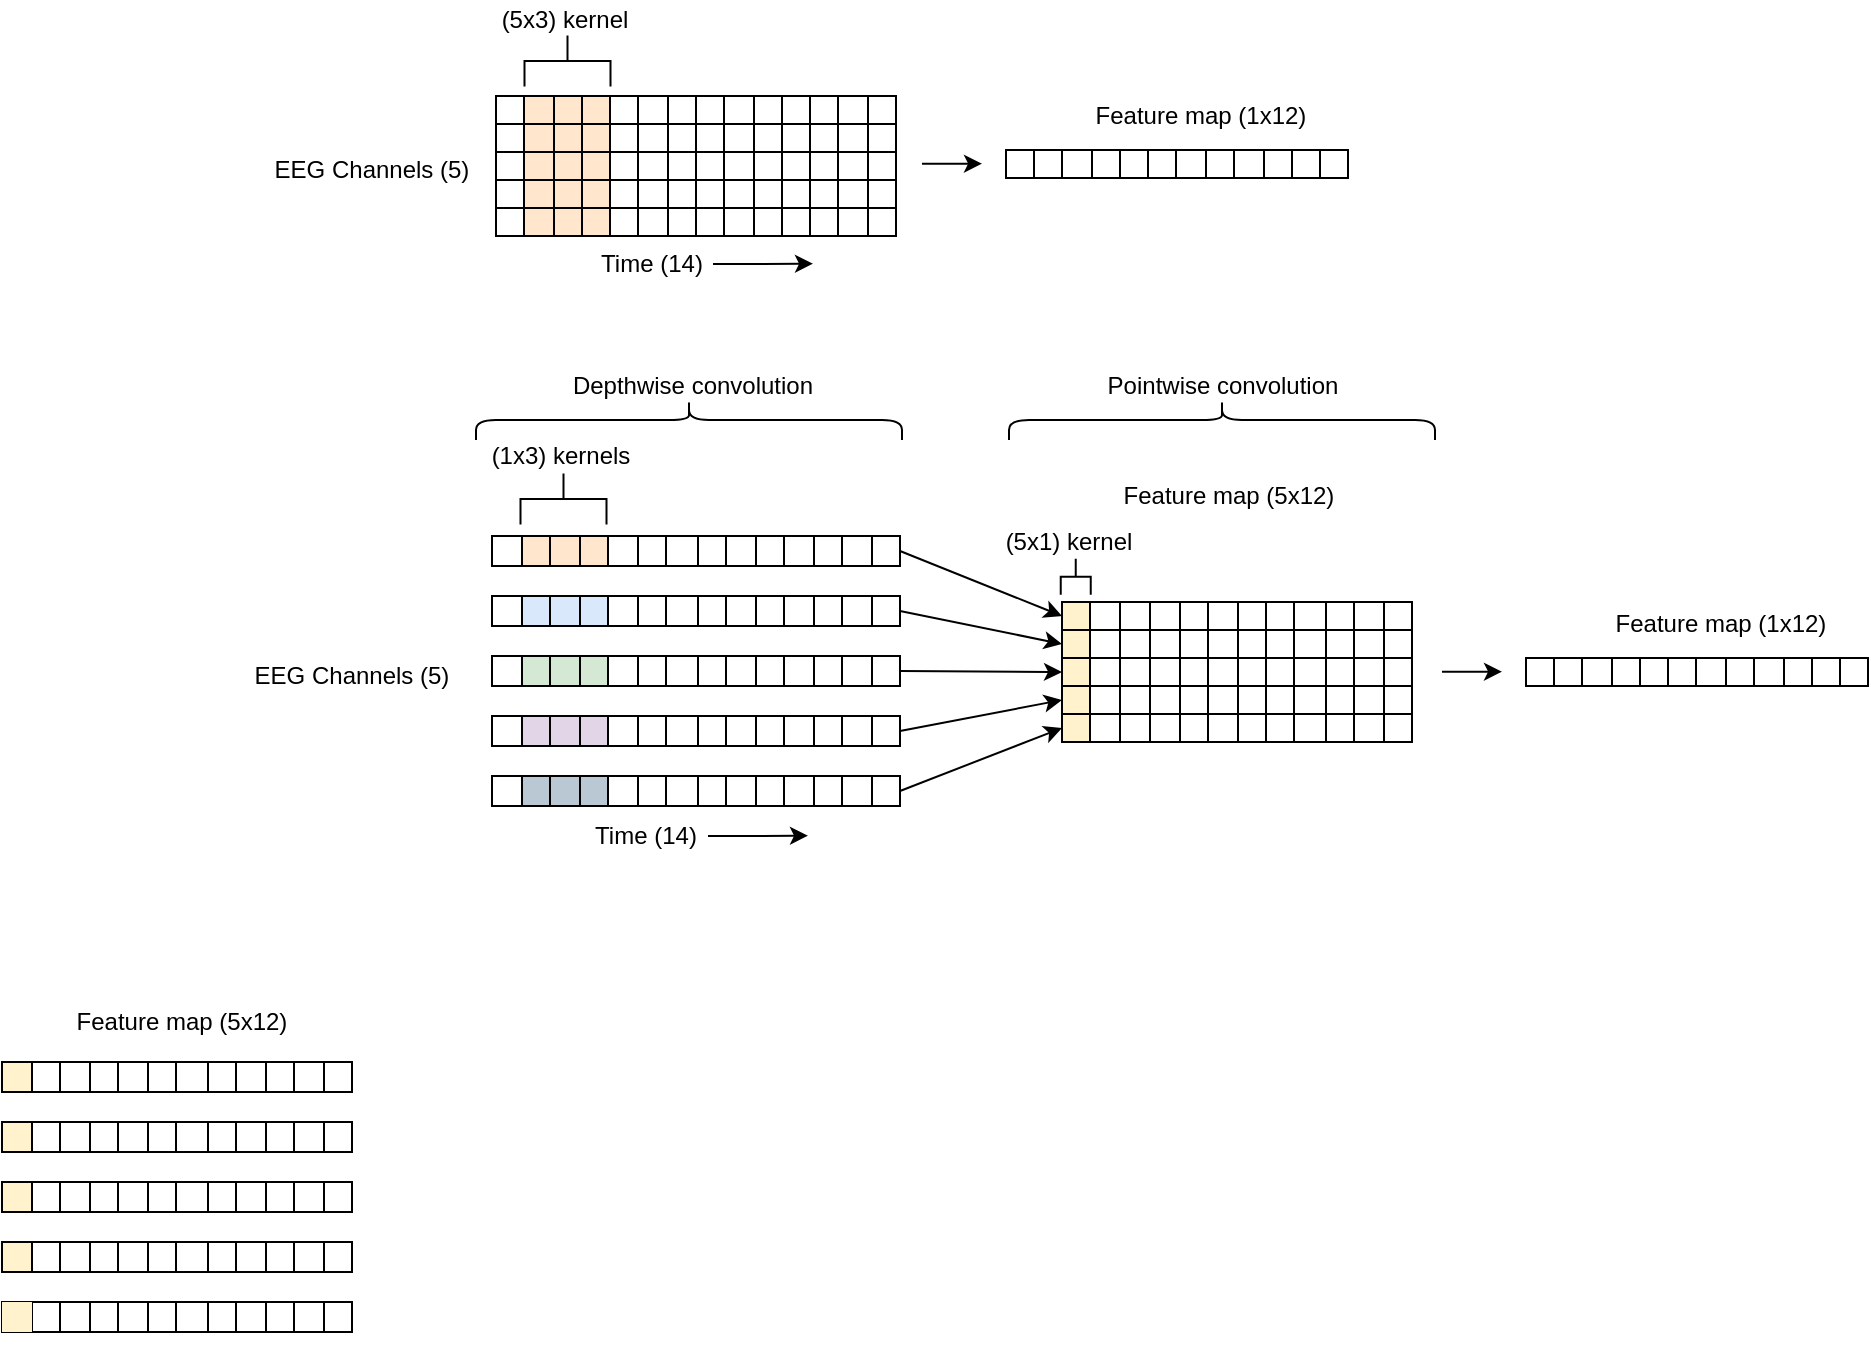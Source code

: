 <mxfile version="14.5.6" type="github">
  <diagram id="ZZZEqUmLc0_E8XxHJjZa" name="Page-1">
    <mxGraphModel dx="2012" dy="618" grid="1" gridSize="10" guides="1" tooltips="1" connect="1" arrows="1" fold="1" page="1" pageScale="1" pageWidth="827" pageHeight="1169" math="0" shadow="0">
      <root>
        <mxCell id="0" />
        <mxCell id="1" parent="0" />
        <mxCell id="Jwxpb0Jw1F68lGEl7W2q-569" value="" style="rounded=0;whiteSpace=wrap;html=1;shadow=0;glass=0;strokeWidth=1;fillColor=#fff2cc;strokeColor=none;" vertex="1" parent="1">
          <mxGeometry x="520" y="363" width="14" height="70" as="geometry" />
        </mxCell>
        <mxCell id="Jwxpb0Jw1F68lGEl7W2q-427" value="" style="shape=table;html=1;whiteSpace=wrap;startSize=0;container=1;collapsible=0;childLayout=tableLayout;fillColor=none;" vertex="1" parent="1">
          <mxGeometry x="-10" y="713" width="204" height="15" as="geometry" />
        </mxCell>
        <mxCell id="Jwxpb0Jw1F68lGEl7W2q-428" value="" style="shape=partialRectangle;html=1;whiteSpace=wrap;collapsible=0;dropTarget=0;pointerEvents=0;fillColor=none;top=0;left=0;bottom=0;right=0;points=[[0,0.5],[1,0.5]];portConstraint=eastwest;" vertex="1" parent="Jwxpb0Jw1F68lGEl7W2q-427">
          <mxGeometry width="204" height="15" as="geometry" />
        </mxCell>
        <mxCell id="Jwxpb0Jw1F68lGEl7W2q-429" value="" style="shape=partialRectangle;html=1;whiteSpace=wrap;connectable=0;overflow=hidden;fillColor=none;top=0;left=0;bottom=0;right=0;" vertex="1" parent="Jwxpb0Jw1F68lGEl7W2q-428">
          <mxGeometry width="15" height="15" as="geometry" />
        </mxCell>
        <mxCell id="Jwxpb0Jw1F68lGEl7W2q-430" value="" style="shape=partialRectangle;html=1;whiteSpace=wrap;connectable=0;overflow=hidden;fillColor=none;top=0;left=0;bottom=0;right=0;" vertex="1" parent="Jwxpb0Jw1F68lGEl7W2q-428">
          <mxGeometry x="15" width="14" height="15" as="geometry" />
        </mxCell>
        <mxCell id="Jwxpb0Jw1F68lGEl7W2q-431" value="" style="shape=partialRectangle;html=1;whiteSpace=wrap;connectable=0;overflow=hidden;fillColor=none;top=0;left=0;bottom=0;right=0;" vertex="1" parent="Jwxpb0Jw1F68lGEl7W2q-428">
          <mxGeometry x="29" width="15" height="15" as="geometry" />
        </mxCell>
        <mxCell id="Jwxpb0Jw1F68lGEl7W2q-432" value="" style="shape=partialRectangle;html=1;whiteSpace=wrap;connectable=0;overflow=hidden;fillColor=none;top=0;left=0;bottom=0;right=0;" vertex="1" parent="Jwxpb0Jw1F68lGEl7W2q-428">
          <mxGeometry x="44" width="14" height="15" as="geometry" />
        </mxCell>
        <mxCell id="Jwxpb0Jw1F68lGEl7W2q-433" value="" style="shape=partialRectangle;html=1;whiteSpace=wrap;connectable=0;overflow=hidden;fillColor=none;top=0;left=0;bottom=0;right=0;" vertex="1" parent="Jwxpb0Jw1F68lGEl7W2q-428">
          <mxGeometry x="58" width="15" height="15" as="geometry" />
        </mxCell>
        <mxCell id="Jwxpb0Jw1F68lGEl7W2q-434" value="" style="shape=partialRectangle;html=1;whiteSpace=wrap;connectable=0;overflow=hidden;fillColor=none;top=0;left=0;bottom=0;right=0;" vertex="1" parent="Jwxpb0Jw1F68lGEl7W2q-428">
          <mxGeometry x="73" width="14" height="15" as="geometry" />
        </mxCell>
        <mxCell id="Jwxpb0Jw1F68lGEl7W2q-435" value="" style="shape=partialRectangle;html=1;whiteSpace=wrap;connectable=0;overflow=hidden;fillColor=none;top=0;left=0;bottom=0;right=0;" vertex="1" parent="Jwxpb0Jw1F68lGEl7W2q-428">
          <mxGeometry x="87" width="16" height="15" as="geometry" />
        </mxCell>
        <mxCell id="Jwxpb0Jw1F68lGEl7W2q-436" value="" style="shape=partialRectangle;html=1;whiteSpace=wrap;connectable=0;overflow=hidden;fillColor=none;top=0;left=0;bottom=0;right=0;" vertex="1" parent="Jwxpb0Jw1F68lGEl7W2q-428">
          <mxGeometry x="103" width="14" height="15" as="geometry" />
        </mxCell>
        <mxCell id="Jwxpb0Jw1F68lGEl7W2q-437" value="" style="shape=partialRectangle;html=1;whiteSpace=wrap;connectable=0;overflow=hidden;fillColor=none;top=0;left=0;bottom=0;right=0;" vertex="1" parent="Jwxpb0Jw1F68lGEl7W2q-428">
          <mxGeometry x="117" width="15" height="15" as="geometry" />
        </mxCell>
        <mxCell id="Jwxpb0Jw1F68lGEl7W2q-438" value="" style="shape=partialRectangle;html=1;whiteSpace=wrap;connectable=0;overflow=hidden;fillColor=none;top=0;left=0;bottom=0;right=0;" vertex="1" parent="Jwxpb0Jw1F68lGEl7W2q-428">
          <mxGeometry x="132" width="14" height="15" as="geometry" />
        </mxCell>
        <mxCell id="Jwxpb0Jw1F68lGEl7W2q-439" value="" style="shape=partialRectangle;html=1;whiteSpace=wrap;connectable=0;overflow=hidden;fillColor=none;top=0;left=0;bottom=0;right=0;" vertex="1" parent="Jwxpb0Jw1F68lGEl7W2q-428">
          <mxGeometry x="146" width="15" height="15" as="geometry" />
        </mxCell>
        <mxCell id="Jwxpb0Jw1F68lGEl7W2q-440" value="" style="shape=partialRectangle;html=1;whiteSpace=wrap;connectable=0;overflow=hidden;fillColor=none;top=0;left=0;bottom=0;right=0;" vertex="1" parent="Jwxpb0Jw1F68lGEl7W2q-428">
          <mxGeometry x="161" width="14" height="15" as="geometry" />
        </mxCell>
        <mxCell id="Jwxpb0Jw1F68lGEl7W2q-441" value="" style="shape=partialRectangle;html=1;whiteSpace=wrap;connectable=0;overflow=hidden;fillColor=none;top=0;left=0;bottom=0;right=0;" vertex="1" parent="Jwxpb0Jw1F68lGEl7W2q-428">
          <mxGeometry x="175" width="15" height="15" as="geometry" />
        </mxCell>
        <mxCell id="Jwxpb0Jw1F68lGEl7W2q-442" value="" style="shape=partialRectangle;html=1;whiteSpace=wrap;connectable=0;overflow=hidden;fillColor=none;top=0;left=0;bottom=0;right=0;" vertex="1" parent="Jwxpb0Jw1F68lGEl7W2q-428">
          <mxGeometry x="190" width="14" height="15" as="geometry" />
        </mxCell>
        <mxCell id="Jwxpb0Jw1F68lGEl7W2q-497" value="" style="whiteSpace=wrap;html=1;aspect=fixed;shadow=0;glass=0;strokeWidth=1;fillColor=#fff2cc;strokeColor=none;" vertex="1" parent="1">
          <mxGeometry x="-10" y="593" width="15" height="15" as="geometry" />
        </mxCell>
        <mxCell id="Jwxpb0Jw1F68lGEl7W2q-498" value="" style="whiteSpace=wrap;html=1;aspect=fixed;shadow=0;glass=0;strokeWidth=1;fillColor=#fff2cc;strokeColor=none;" vertex="1" parent="1">
          <mxGeometry x="-10" y="623" width="15" height="15" as="geometry" />
        </mxCell>
        <mxCell id="Jwxpb0Jw1F68lGEl7W2q-499" value="" style="whiteSpace=wrap;html=1;aspect=fixed;shadow=0;glass=0;strokeWidth=1;fillColor=#fff2cc;strokeColor=none;" vertex="1" parent="1">
          <mxGeometry x="-10" y="653" width="15" height="15" as="geometry" />
        </mxCell>
        <mxCell id="Jwxpb0Jw1F68lGEl7W2q-500" value="" style="whiteSpace=wrap;html=1;aspect=fixed;shadow=0;glass=0;strokeWidth=1;fillColor=#fff2cc;strokeColor=none;" vertex="1" parent="1">
          <mxGeometry x="-10" y="683" width="15" height="15" as="geometry" />
        </mxCell>
        <mxCell id="Jwxpb0Jw1F68lGEl7W2q-501" value="" style="whiteSpace=wrap;html=1;aspect=fixed;shadow=0;glass=0;strokeWidth=1;fillColor=#fff2cc;strokeColor=none;" vertex="1" parent="1">
          <mxGeometry x="-10" y="713" width="15" height="15" as="geometry" />
        </mxCell>
        <mxCell id="Jwxpb0Jw1F68lGEl7W2q-288" value="" style="rounded=0;whiteSpace=wrap;html=1;fillColor=#ffe6cc;shadow=0;glass=0;strokeColor=none;" vertex="1" parent="1">
          <mxGeometry x="250" y="330" width="43" height="15" as="geometry" />
        </mxCell>
        <mxCell id="Jwxpb0Jw1F68lGEl7W2q-272" value="" style="shape=table;html=1;whiteSpace=wrap;startSize=0;container=1;collapsible=0;childLayout=tableLayout;fillColor=none;" vertex="1" parent="1">
          <mxGeometry x="235" y="330" width="204" height="15" as="geometry" />
        </mxCell>
        <mxCell id="Jwxpb0Jw1F68lGEl7W2q-273" value="" style="shape=partialRectangle;html=1;whiteSpace=wrap;collapsible=0;dropTarget=0;pointerEvents=0;fillColor=none;top=0;left=0;bottom=0;right=0;points=[[0,0.5],[1,0.5]];portConstraint=eastwest;" vertex="1" parent="Jwxpb0Jw1F68lGEl7W2q-272">
          <mxGeometry width="204" height="15" as="geometry" />
        </mxCell>
        <mxCell id="Jwxpb0Jw1F68lGEl7W2q-274" value="" style="shape=partialRectangle;html=1;whiteSpace=wrap;connectable=0;overflow=hidden;fillColor=none;top=0;left=0;bottom=0;right=0;" vertex="1" parent="Jwxpb0Jw1F68lGEl7W2q-273">
          <mxGeometry width="15" height="15" as="geometry" />
        </mxCell>
        <mxCell id="Jwxpb0Jw1F68lGEl7W2q-275" value="" style="shape=partialRectangle;html=1;whiteSpace=wrap;connectable=0;overflow=hidden;fillColor=none;top=0;left=0;bottom=0;right=0;" vertex="1" parent="Jwxpb0Jw1F68lGEl7W2q-273">
          <mxGeometry x="15" width="14" height="15" as="geometry" />
        </mxCell>
        <mxCell id="Jwxpb0Jw1F68lGEl7W2q-276" value="" style="shape=partialRectangle;html=1;whiteSpace=wrap;connectable=0;overflow=hidden;fillColor=none;top=0;left=0;bottom=0;right=0;" vertex="1" parent="Jwxpb0Jw1F68lGEl7W2q-273">
          <mxGeometry x="29" width="15" height="15" as="geometry" />
        </mxCell>
        <mxCell id="Jwxpb0Jw1F68lGEl7W2q-277" value="" style="shape=partialRectangle;html=1;whiteSpace=wrap;connectable=0;overflow=hidden;fillColor=none;top=0;left=0;bottom=0;right=0;" vertex="1" parent="Jwxpb0Jw1F68lGEl7W2q-273">
          <mxGeometry x="44" width="14" height="15" as="geometry" />
        </mxCell>
        <mxCell id="Jwxpb0Jw1F68lGEl7W2q-278" value="" style="shape=partialRectangle;html=1;whiteSpace=wrap;connectable=0;overflow=hidden;fillColor=none;top=0;left=0;bottom=0;right=0;" vertex="1" parent="Jwxpb0Jw1F68lGEl7W2q-273">
          <mxGeometry x="58" width="15" height="15" as="geometry" />
        </mxCell>
        <mxCell id="Jwxpb0Jw1F68lGEl7W2q-279" value="" style="shape=partialRectangle;html=1;whiteSpace=wrap;connectable=0;overflow=hidden;fillColor=none;top=0;left=0;bottom=0;right=0;" vertex="1" parent="Jwxpb0Jw1F68lGEl7W2q-273">
          <mxGeometry x="73" width="14" height="15" as="geometry" />
        </mxCell>
        <mxCell id="Jwxpb0Jw1F68lGEl7W2q-280" value="" style="shape=partialRectangle;html=1;whiteSpace=wrap;connectable=0;overflow=hidden;fillColor=none;top=0;left=0;bottom=0;right=0;" vertex="1" parent="Jwxpb0Jw1F68lGEl7W2q-273">
          <mxGeometry x="87" width="16" height="15" as="geometry" />
        </mxCell>
        <mxCell id="Jwxpb0Jw1F68lGEl7W2q-281" value="" style="shape=partialRectangle;html=1;whiteSpace=wrap;connectable=0;overflow=hidden;fillColor=none;top=0;left=0;bottom=0;right=0;" vertex="1" parent="Jwxpb0Jw1F68lGEl7W2q-273">
          <mxGeometry x="103" width="14" height="15" as="geometry" />
        </mxCell>
        <mxCell id="Jwxpb0Jw1F68lGEl7W2q-282" value="" style="shape=partialRectangle;html=1;whiteSpace=wrap;connectable=0;overflow=hidden;fillColor=none;top=0;left=0;bottom=0;right=0;" vertex="1" parent="Jwxpb0Jw1F68lGEl7W2q-273">
          <mxGeometry x="117" width="15" height="15" as="geometry" />
        </mxCell>
        <mxCell id="Jwxpb0Jw1F68lGEl7W2q-283" value="" style="shape=partialRectangle;html=1;whiteSpace=wrap;connectable=0;overflow=hidden;fillColor=none;top=0;left=0;bottom=0;right=0;" vertex="1" parent="Jwxpb0Jw1F68lGEl7W2q-273">
          <mxGeometry x="132" width="14" height="15" as="geometry" />
        </mxCell>
        <mxCell id="Jwxpb0Jw1F68lGEl7W2q-284" value="" style="shape=partialRectangle;html=1;whiteSpace=wrap;connectable=0;overflow=hidden;fillColor=none;top=0;left=0;bottom=0;right=0;" vertex="1" parent="Jwxpb0Jw1F68lGEl7W2q-273">
          <mxGeometry x="146" width="15" height="15" as="geometry" />
        </mxCell>
        <mxCell id="Jwxpb0Jw1F68lGEl7W2q-285" value="" style="shape=partialRectangle;html=1;whiteSpace=wrap;connectable=0;overflow=hidden;fillColor=none;top=0;left=0;bottom=0;right=0;" vertex="1" parent="Jwxpb0Jw1F68lGEl7W2q-273">
          <mxGeometry x="161" width="14" height="15" as="geometry" />
        </mxCell>
        <mxCell id="Jwxpb0Jw1F68lGEl7W2q-286" value="" style="shape=partialRectangle;html=1;whiteSpace=wrap;connectable=0;overflow=hidden;fillColor=none;top=0;left=0;bottom=0;right=0;" vertex="1" parent="Jwxpb0Jw1F68lGEl7W2q-273">
          <mxGeometry x="175" width="15" height="15" as="geometry" />
        </mxCell>
        <mxCell id="Jwxpb0Jw1F68lGEl7W2q-287" value="" style="shape=partialRectangle;html=1;whiteSpace=wrap;connectable=0;overflow=hidden;fillColor=none;top=0;left=0;bottom=0;right=0;" vertex="1" parent="Jwxpb0Jw1F68lGEl7W2q-273">
          <mxGeometry x="190" width="14" height="15" as="geometry" />
        </mxCell>
        <mxCell id="Jwxpb0Jw1F68lGEl7W2q-289" value="" style="rounded=0;whiteSpace=wrap;html=1;fillColor=#dae8fc;shadow=0;glass=0;strokeColor=none;" vertex="1" parent="1">
          <mxGeometry x="250" y="360" width="43" height="15" as="geometry" />
        </mxCell>
        <mxCell id="Jwxpb0Jw1F68lGEl7W2q-306" value="" style="rounded=0;whiteSpace=wrap;html=1;fillColor=#d5e8d4;shadow=0;glass=0;strokeColor=none;" vertex="1" parent="1">
          <mxGeometry x="250" y="390" width="43" height="15" as="geometry" />
        </mxCell>
        <mxCell id="Jwxpb0Jw1F68lGEl7W2q-323" value="" style="rounded=0;whiteSpace=wrap;html=1;shadow=0;glass=0;fillColor=#e1d5e7;strokeColor=none;" vertex="1" parent="1">
          <mxGeometry x="250" y="420" width="43" height="15" as="geometry" />
        </mxCell>
        <mxCell id="Jwxpb0Jw1F68lGEl7W2q-341" value="" style="rounded=0;whiteSpace=wrap;html=1;fillColor=#bac8d3;shadow=0;glass=0;strokeColor=none;" vertex="1" parent="1">
          <mxGeometry x="250" y="450" width="43" height="15" as="geometry" />
        </mxCell>
        <mxCell id="Jwxpb0Jw1F68lGEl7W2q-290" value="" style="shape=table;html=1;whiteSpace=wrap;startSize=0;container=1;collapsible=0;childLayout=tableLayout;fillColor=none;" vertex="1" parent="1">
          <mxGeometry x="235" y="360" width="204" height="15" as="geometry" />
        </mxCell>
        <mxCell id="Jwxpb0Jw1F68lGEl7W2q-291" value="" style="shape=partialRectangle;html=1;whiteSpace=wrap;collapsible=0;dropTarget=0;pointerEvents=0;fillColor=none;top=0;left=0;bottom=0;right=0;points=[[0,0.5],[1,0.5]];portConstraint=eastwest;" vertex="1" parent="Jwxpb0Jw1F68lGEl7W2q-290">
          <mxGeometry width="204" height="15" as="geometry" />
        </mxCell>
        <mxCell id="Jwxpb0Jw1F68lGEl7W2q-292" value="" style="shape=partialRectangle;html=1;whiteSpace=wrap;connectable=0;overflow=hidden;fillColor=none;top=0;left=0;bottom=0;right=0;" vertex="1" parent="Jwxpb0Jw1F68lGEl7W2q-291">
          <mxGeometry width="15" height="15" as="geometry" />
        </mxCell>
        <mxCell id="Jwxpb0Jw1F68lGEl7W2q-293" value="" style="shape=partialRectangle;html=1;whiteSpace=wrap;connectable=0;overflow=hidden;fillColor=none;top=0;left=0;bottom=0;right=0;" vertex="1" parent="Jwxpb0Jw1F68lGEl7W2q-291">
          <mxGeometry x="15" width="14" height="15" as="geometry" />
        </mxCell>
        <mxCell id="Jwxpb0Jw1F68lGEl7W2q-294" value="" style="shape=partialRectangle;html=1;whiteSpace=wrap;connectable=0;overflow=hidden;fillColor=none;top=0;left=0;bottom=0;right=0;" vertex="1" parent="Jwxpb0Jw1F68lGEl7W2q-291">
          <mxGeometry x="29" width="15" height="15" as="geometry" />
        </mxCell>
        <mxCell id="Jwxpb0Jw1F68lGEl7W2q-295" value="" style="shape=partialRectangle;html=1;whiteSpace=wrap;connectable=0;overflow=hidden;fillColor=none;top=0;left=0;bottom=0;right=0;" vertex="1" parent="Jwxpb0Jw1F68lGEl7W2q-291">
          <mxGeometry x="44" width="14" height="15" as="geometry" />
        </mxCell>
        <mxCell id="Jwxpb0Jw1F68lGEl7W2q-296" value="" style="shape=partialRectangle;html=1;whiteSpace=wrap;connectable=0;overflow=hidden;fillColor=none;top=0;left=0;bottom=0;right=0;" vertex="1" parent="Jwxpb0Jw1F68lGEl7W2q-291">
          <mxGeometry x="58" width="15" height="15" as="geometry" />
        </mxCell>
        <mxCell id="Jwxpb0Jw1F68lGEl7W2q-297" value="" style="shape=partialRectangle;html=1;whiteSpace=wrap;connectable=0;overflow=hidden;fillColor=none;top=0;left=0;bottom=0;right=0;" vertex="1" parent="Jwxpb0Jw1F68lGEl7W2q-291">
          <mxGeometry x="73" width="14" height="15" as="geometry" />
        </mxCell>
        <mxCell id="Jwxpb0Jw1F68lGEl7W2q-298" value="" style="shape=partialRectangle;html=1;whiteSpace=wrap;connectable=0;overflow=hidden;fillColor=none;top=0;left=0;bottom=0;right=0;" vertex="1" parent="Jwxpb0Jw1F68lGEl7W2q-291">
          <mxGeometry x="87" width="16" height="15" as="geometry" />
        </mxCell>
        <mxCell id="Jwxpb0Jw1F68lGEl7W2q-299" value="" style="shape=partialRectangle;html=1;whiteSpace=wrap;connectable=0;overflow=hidden;fillColor=none;top=0;left=0;bottom=0;right=0;" vertex="1" parent="Jwxpb0Jw1F68lGEl7W2q-291">
          <mxGeometry x="103" width="14" height="15" as="geometry" />
        </mxCell>
        <mxCell id="Jwxpb0Jw1F68lGEl7W2q-300" value="" style="shape=partialRectangle;html=1;whiteSpace=wrap;connectable=0;overflow=hidden;fillColor=none;top=0;left=0;bottom=0;right=0;" vertex="1" parent="Jwxpb0Jw1F68lGEl7W2q-291">
          <mxGeometry x="117" width="15" height="15" as="geometry" />
        </mxCell>
        <mxCell id="Jwxpb0Jw1F68lGEl7W2q-301" value="" style="shape=partialRectangle;html=1;whiteSpace=wrap;connectable=0;overflow=hidden;fillColor=none;top=0;left=0;bottom=0;right=0;" vertex="1" parent="Jwxpb0Jw1F68lGEl7W2q-291">
          <mxGeometry x="132" width="14" height="15" as="geometry" />
        </mxCell>
        <mxCell id="Jwxpb0Jw1F68lGEl7W2q-302" value="" style="shape=partialRectangle;html=1;whiteSpace=wrap;connectable=0;overflow=hidden;fillColor=none;top=0;left=0;bottom=0;right=0;" vertex="1" parent="Jwxpb0Jw1F68lGEl7W2q-291">
          <mxGeometry x="146" width="15" height="15" as="geometry" />
        </mxCell>
        <mxCell id="Jwxpb0Jw1F68lGEl7W2q-303" value="" style="shape=partialRectangle;html=1;whiteSpace=wrap;connectable=0;overflow=hidden;fillColor=none;top=0;left=0;bottom=0;right=0;" vertex="1" parent="Jwxpb0Jw1F68lGEl7W2q-291">
          <mxGeometry x="161" width="14" height="15" as="geometry" />
        </mxCell>
        <mxCell id="Jwxpb0Jw1F68lGEl7W2q-304" value="" style="shape=partialRectangle;html=1;whiteSpace=wrap;connectable=0;overflow=hidden;fillColor=none;top=0;left=0;bottom=0;right=0;" vertex="1" parent="Jwxpb0Jw1F68lGEl7W2q-291">
          <mxGeometry x="175" width="15" height="15" as="geometry" />
        </mxCell>
        <mxCell id="Jwxpb0Jw1F68lGEl7W2q-305" value="" style="shape=partialRectangle;html=1;whiteSpace=wrap;connectable=0;overflow=hidden;fillColor=none;top=0;left=0;bottom=0;right=0;" vertex="1" parent="Jwxpb0Jw1F68lGEl7W2q-291">
          <mxGeometry x="190" width="14" height="15" as="geometry" />
        </mxCell>
        <mxCell id="Jwxpb0Jw1F68lGEl7W2q-307" value="" style="shape=table;html=1;whiteSpace=wrap;startSize=0;container=1;collapsible=0;childLayout=tableLayout;fillColor=none;" vertex="1" parent="1">
          <mxGeometry x="235" y="390" width="204" height="15" as="geometry" />
        </mxCell>
        <mxCell id="Jwxpb0Jw1F68lGEl7W2q-308" value="" style="shape=partialRectangle;html=1;whiteSpace=wrap;collapsible=0;dropTarget=0;pointerEvents=0;fillColor=none;top=0;left=0;bottom=0;right=0;points=[[0,0.5],[1,0.5]];portConstraint=eastwest;" vertex="1" parent="Jwxpb0Jw1F68lGEl7W2q-307">
          <mxGeometry width="204" height="15" as="geometry" />
        </mxCell>
        <mxCell id="Jwxpb0Jw1F68lGEl7W2q-309" value="" style="shape=partialRectangle;html=1;whiteSpace=wrap;connectable=0;overflow=hidden;fillColor=none;top=0;left=0;bottom=0;right=0;" vertex="1" parent="Jwxpb0Jw1F68lGEl7W2q-308">
          <mxGeometry width="15" height="15" as="geometry" />
        </mxCell>
        <mxCell id="Jwxpb0Jw1F68lGEl7W2q-310" value="" style="shape=partialRectangle;html=1;whiteSpace=wrap;connectable=0;overflow=hidden;fillColor=none;top=0;left=0;bottom=0;right=0;" vertex="1" parent="Jwxpb0Jw1F68lGEl7W2q-308">
          <mxGeometry x="15" width="14" height="15" as="geometry" />
        </mxCell>
        <mxCell id="Jwxpb0Jw1F68lGEl7W2q-311" value="" style="shape=partialRectangle;html=1;whiteSpace=wrap;connectable=0;overflow=hidden;fillColor=none;top=0;left=0;bottom=0;right=0;" vertex="1" parent="Jwxpb0Jw1F68lGEl7W2q-308">
          <mxGeometry x="29" width="15" height="15" as="geometry" />
        </mxCell>
        <mxCell id="Jwxpb0Jw1F68lGEl7W2q-312" value="" style="shape=partialRectangle;html=1;whiteSpace=wrap;connectable=0;overflow=hidden;fillColor=none;top=0;left=0;bottom=0;right=0;" vertex="1" parent="Jwxpb0Jw1F68lGEl7W2q-308">
          <mxGeometry x="44" width="14" height="15" as="geometry" />
        </mxCell>
        <mxCell id="Jwxpb0Jw1F68lGEl7W2q-313" value="" style="shape=partialRectangle;html=1;whiteSpace=wrap;connectable=0;overflow=hidden;fillColor=none;top=0;left=0;bottom=0;right=0;" vertex="1" parent="Jwxpb0Jw1F68lGEl7W2q-308">
          <mxGeometry x="58" width="15" height="15" as="geometry" />
        </mxCell>
        <mxCell id="Jwxpb0Jw1F68lGEl7W2q-314" value="" style="shape=partialRectangle;html=1;whiteSpace=wrap;connectable=0;overflow=hidden;fillColor=none;top=0;left=0;bottom=0;right=0;" vertex="1" parent="Jwxpb0Jw1F68lGEl7W2q-308">
          <mxGeometry x="73" width="14" height="15" as="geometry" />
        </mxCell>
        <mxCell id="Jwxpb0Jw1F68lGEl7W2q-315" value="" style="shape=partialRectangle;html=1;whiteSpace=wrap;connectable=0;overflow=hidden;fillColor=none;top=0;left=0;bottom=0;right=0;" vertex="1" parent="Jwxpb0Jw1F68lGEl7W2q-308">
          <mxGeometry x="87" width="16" height="15" as="geometry" />
        </mxCell>
        <mxCell id="Jwxpb0Jw1F68lGEl7W2q-316" value="" style="shape=partialRectangle;html=1;whiteSpace=wrap;connectable=0;overflow=hidden;fillColor=none;top=0;left=0;bottom=0;right=0;" vertex="1" parent="Jwxpb0Jw1F68lGEl7W2q-308">
          <mxGeometry x="103" width="14" height="15" as="geometry" />
        </mxCell>
        <mxCell id="Jwxpb0Jw1F68lGEl7W2q-317" value="" style="shape=partialRectangle;html=1;whiteSpace=wrap;connectable=0;overflow=hidden;fillColor=none;top=0;left=0;bottom=0;right=0;" vertex="1" parent="Jwxpb0Jw1F68lGEl7W2q-308">
          <mxGeometry x="117" width="15" height="15" as="geometry" />
        </mxCell>
        <mxCell id="Jwxpb0Jw1F68lGEl7W2q-318" value="" style="shape=partialRectangle;html=1;whiteSpace=wrap;connectable=0;overflow=hidden;fillColor=none;top=0;left=0;bottom=0;right=0;" vertex="1" parent="Jwxpb0Jw1F68lGEl7W2q-308">
          <mxGeometry x="132" width="14" height="15" as="geometry" />
        </mxCell>
        <mxCell id="Jwxpb0Jw1F68lGEl7W2q-319" value="" style="shape=partialRectangle;html=1;whiteSpace=wrap;connectable=0;overflow=hidden;fillColor=none;top=0;left=0;bottom=0;right=0;" vertex="1" parent="Jwxpb0Jw1F68lGEl7W2q-308">
          <mxGeometry x="146" width="15" height="15" as="geometry" />
        </mxCell>
        <mxCell id="Jwxpb0Jw1F68lGEl7W2q-320" value="" style="shape=partialRectangle;html=1;whiteSpace=wrap;connectable=0;overflow=hidden;fillColor=none;top=0;left=0;bottom=0;right=0;" vertex="1" parent="Jwxpb0Jw1F68lGEl7W2q-308">
          <mxGeometry x="161" width="14" height="15" as="geometry" />
        </mxCell>
        <mxCell id="Jwxpb0Jw1F68lGEl7W2q-321" value="" style="shape=partialRectangle;html=1;whiteSpace=wrap;connectable=0;overflow=hidden;fillColor=none;top=0;left=0;bottom=0;right=0;" vertex="1" parent="Jwxpb0Jw1F68lGEl7W2q-308">
          <mxGeometry x="175" width="15" height="15" as="geometry" />
        </mxCell>
        <mxCell id="Jwxpb0Jw1F68lGEl7W2q-322" value="" style="shape=partialRectangle;html=1;whiteSpace=wrap;connectable=0;overflow=hidden;fillColor=none;top=0;left=0;bottom=0;right=0;" vertex="1" parent="Jwxpb0Jw1F68lGEl7W2q-308">
          <mxGeometry x="190" width="14" height="15" as="geometry" />
        </mxCell>
        <mxCell id="Jwxpb0Jw1F68lGEl7W2q-324" value="" style="shape=table;html=1;whiteSpace=wrap;startSize=0;container=1;collapsible=0;childLayout=tableLayout;fillColor=none;" vertex="1" parent="1">
          <mxGeometry x="235" y="420" width="204" height="15" as="geometry" />
        </mxCell>
        <mxCell id="Jwxpb0Jw1F68lGEl7W2q-325" value="" style="shape=partialRectangle;html=1;whiteSpace=wrap;collapsible=0;dropTarget=0;pointerEvents=0;fillColor=none;top=0;left=0;bottom=0;right=0;points=[[0,0.5],[1,0.5]];portConstraint=eastwest;" vertex="1" parent="Jwxpb0Jw1F68lGEl7W2q-324">
          <mxGeometry width="204" height="15" as="geometry" />
        </mxCell>
        <mxCell id="Jwxpb0Jw1F68lGEl7W2q-326" value="" style="shape=partialRectangle;html=1;whiteSpace=wrap;connectable=0;overflow=hidden;fillColor=none;top=0;left=0;bottom=0;right=0;" vertex="1" parent="Jwxpb0Jw1F68lGEl7W2q-325">
          <mxGeometry width="15" height="15" as="geometry" />
        </mxCell>
        <mxCell id="Jwxpb0Jw1F68lGEl7W2q-327" value="" style="shape=partialRectangle;html=1;whiteSpace=wrap;connectable=0;overflow=hidden;fillColor=none;top=0;left=0;bottom=0;right=0;" vertex="1" parent="Jwxpb0Jw1F68lGEl7W2q-325">
          <mxGeometry x="15" width="14" height="15" as="geometry" />
        </mxCell>
        <mxCell id="Jwxpb0Jw1F68lGEl7W2q-328" value="" style="shape=partialRectangle;html=1;whiteSpace=wrap;connectable=0;overflow=hidden;fillColor=none;top=0;left=0;bottom=0;right=0;" vertex="1" parent="Jwxpb0Jw1F68lGEl7W2q-325">
          <mxGeometry x="29" width="15" height="15" as="geometry" />
        </mxCell>
        <mxCell id="Jwxpb0Jw1F68lGEl7W2q-329" value="" style="shape=partialRectangle;html=1;whiteSpace=wrap;connectable=0;overflow=hidden;fillColor=none;top=0;left=0;bottom=0;right=0;" vertex="1" parent="Jwxpb0Jw1F68lGEl7W2q-325">
          <mxGeometry x="44" width="14" height="15" as="geometry" />
        </mxCell>
        <mxCell id="Jwxpb0Jw1F68lGEl7W2q-330" value="" style="shape=partialRectangle;html=1;whiteSpace=wrap;connectable=0;overflow=hidden;fillColor=none;top=0;left=0;bottom=0;right=0;" vertex="1" parent="Jwxpb0Jw1F68lGEl7W2q-325">
          <mxGeometry x="58" width="15" height="15" as="geometry" />
        </mxCell>
        <mxCell id="Jwxpb0Jw1F68lGEl7W2q-331" value="" style="shape=partialRectangle;html=1;whiteSpace=wrap;connectable=0;overflow=hidden;fillColor=none;top=0;left=0;bottom=0;right=0;" vertex="1" parent="Jwxpb0Jw1F68lGEl7W2q-325">
          <mxGeometry x="73" width="14" height="15" as="geometry" />
        </mxCell>
        <mxCell id="Jwxpb0Jw1F68lGEl7W2q-332" value="" style="shape=partialRectangle;html=1;whiteSpace=wrap;connectable=0;overflow=hidden;fillColor=none;top=0;left=0;bottom=0;right=0;" vertex="1" parent="Jwxpb0Jw1F68lGEl7W2q-325">
          <mxGeometry x="87" width="16" height="15" as="geometry" />
        </mxCell>
        <mxCell id="Jwxpb0Jw1F68lGEl7W2q-333" value="" style="shape=partialRectangle;html=1;whiteSpace=wrap;connectable=0;overflow=hidden;fillColor=none;top=0;left=0;bottom=0;right=0;" vertex="1" parent="Jwxpb0Jw1F68lGEl7W2q-325">
          <mxGeometry x="103" width="14" height="15" as="geometry" />
        </mxCell>
        <mxCell id="Jwxpb0Jw1F68lGEl7W2q-334" value="" style="shape=partialRectangle;html=1;whiteSpace=wrap;connectable=0;overflow=hidden;fillColor=none;top=0;left=0;bottom=0;right=0;" vertex="1" parent="Jwxpb0Jw1F68lGEl7W2q-325">
          <mxGeometry x="117" width="15" height="15" as="geometry" />
        </mxCell>
        <mxCell id="Jwxpb0Jw1F68lGEl7W2q-335" value="" style="shape=partialRectangle;html=1;whiteSpace=wrap;connectable=0;overflow=hidden;fillColor=none;top=0;left=0;bottom=0;right=0;" vertex="1" parent="Jwxpb0Jw1F68lGEl7W2q-325">
          <mxGeometry x="132" width="14" height="15" as="geometry" />
        </mxCell>
        <mxCell id="Jwxpb0Jw1F68lGEl7W2q-336" value="" style="shape=partialRectangle;html=1;whiteSpace=wrap;connectable=0;overflow=hidden;fillColor=none;top=0;left=0;bottom=0;right=0;" vertex="1" parent="Jwxpb0Jw1F68lGEl7W2q-325">
          <mxGeometry x="146" width="15" height="15" as="geometry" />
        </mxCell>
        <mxCell id="Jwxpb0Jw1F68lGEl7W2q-337" value="" style="shape=partialRectangle;html=1;whiteSpace=wrap;connectable=0;overflow=hidden;fillColor=none;top=0;left=0;bottom=0;right=0;" vertex="1" parent="Jwxpb0Jw1F68lGEl7W2q-325">
          <mxGeometry x="161" width="14" height="15" as="geometry" />
        </mxCell>
        <mxCell id="Jwxpb0Jw1F68lGEl7W2q-338" value="" style="shape=partialRectangle;html=1;whiteSpace=wrap;connectable=0;overflow=hidden;fillColor=none;top=0;left=0;bottom=0;right=0;" vertex="1" parent="Jwxpb0Jw1F68lGEl7W2q-325">
          <mxGeometry x="175" width="15" height="15" as="geometry" />
        </mxCell>
        <mxCell id="Jwxpb0Jw1F68lGEl7W2q-339" value="" style="shape=partialRectangle;html=1;whiteSpace=wrap;connectable=0;overflow=hidden;fillColor=none;top=0;left=0;bottom=0;right=0;" vertex="1" parent="Jwxpb0Jw1F68lGEl7W2q-325">
          <mxGeometry x="190" width="14" height="15" as="geometry" />
        </mxCell>
        <mxCell id="Jwxpb0Jw1F68lGEl7W2q-342" value="" style="shape=table;html=1;whiteSpace=wrap;startSize=0;container=1;collapsible=0;childLayout=tableLayout;fillColor=none;" vertex="1" parent="1">
          <mxGeometry x="235" y="450" width="204" height="15" as="geometry" />
        </mxCell>
        <mxCell id="Jwxpb0Jw1F68lGEl7W2q-343" value="" style="shape=partialRectangle;html=1;whiteSpace=wrap;collapsible=0;dropTarget=0;pointerEvents=0;fillColor=none;top=0;left=0;bottom=0;right=0;points=[[0,0.5],[1,0.5]];portConstraint=eastwest;" vertex="1" parent="Jwxpb0Jw1F68lGEl7W2q-342">
          <mxGeometry width="204" height="15" as="geometry" />
        </mxCell>
        <mxCell id="Jwxpb0Jw1F68lGEl7W2q-344" value="" style="shape=partialRectangle;html=1;whiteSpace=wrap;connectable=0;overflow=hidden;fillColor=none;top=0;left=0;bottom=0;right=0;" vertex="1" parent="Jwxpb0Jw1F68lGEl7W2q-343">
          <mxGeometry width="15" height="15" as="geometry" />
        </mxCell>
        <mxCell id="Jwxpb0Jw1F68lGEl7W2q-345" value="" style="shape=partialRectangle;html=1;whiteSpace=wrap;connectable=0;overflow=hidden;fillColor=none;top=0;left=0;bottom=0;right=0;" vertex="1" parent="Jwxpb0Jw1F68lGEl7W2q-343">
          <mxGeometry x="15" width="14" height="15" as="geometry" />
        </mxCell>
        <mxCell id="Jwxpb0Jw1F68lGEl7W2q-346" value="" style="shape=partialRectangle;html=1;whiteSpace=wrap;connectable=0;overflow=hidden;fillColor=none;top=0;left=0;bottom=0;right=0;" vertex="1" parent="Jwxpb0Jw1F68lGEl7W2q-343">
          <mxGeometry x="29" width="15" height="15" as="geometry" />
        </mxCell>
        <mxCell id="Jwxpb0Jw1F68lGEl7W2q-347" value="" style="shape=partialRectangle;html=1;whiteSpace=wrap;connectable=0;overflow=hidden;fillColor=none;top=0;left=0;bottom=0;right=0;" vertex="1" parent="Jwxpb0Jw1F68lGEl7W2q-343">
          <mxGeometry x="44" width="14" height="15" as="geometry" />
        </mxCell>
        <mxCell id="Jwxpb0Jw1F68lGEl7W2q-348" value="" style="shape=partialRectangle;html=1;whiteSpace=wrap;connectable=0;overflow=hidden;fillColor=none;top=0;left=0;bottom=0;right=0;" vertex="1" parent="Jwxpb0Jw1F68lGEl7W2q-343">
          <mxGeometry x="58" width="15" height="15" as="geometry" />
        </mxCell>
        <mxCell id="Jwxpb0Jw1F68lGEl7W2q-349" value="" style="shape=partialRectangle;html=1;whiteSpace=wrap;connectable=0;overflow=hidden;fillColor=none;top=0;left=0;bottom=0;right=0;" vertex="1" parent="Jwxpb0Jw1F68lGEl7W2q-343">
          <mxGeometry x="73" width="14" height="15" as="geometry" />
        </mxCell>
        <mxCell id="Jwxpb0Jw1F68lGEl7W2q-350" value="" style="shape=partialRectangle;html=1;whiteSpace=wrap;connectable=0;overflow=hidden;fillColor=none;top=0;left=0;bottom=0;right=0;" vertex="1" parent="Jwxpb0Jw1F68lGEl7W2q-343">
          <mxGeometry x="87" width="16" height="15" as="geometry" />
        </mxCell>
        <mxCell id="Jwxpb0Jw1F68lGEl7W2q-351" value="" style="shape=partialRectangle;html=1;whiteSpace=wrap;connectable=0;overflow=hidden;fillColor=none;top=0;left=0;bottom=0;right=0;" vertex="1" parent="Jwxpb0Jw1F68lGEl7W2q-343">
          <mxGeometry x="103" width="14" height="15" as="geometry" />
        </mxCell>
        <mxCell id="Jwxpb0Jw1F68lGEl7W2q-352" value="" style="shape=partialRectangle;html=1;whiteSpace=wrap;connectable=0;overflow=hidden;fillColor=none;top=0;left=0;bottom=0;right=0;" vertex="1" parent="Jwxpb0Jw1F68lGEl7W2q-343">
          <mxGeometry x="117" width="15" height="15" as="geometry" />
        </mxCell>
        <mxCell id="Jwxpb0Jw1F68lGEl7W2q-353" value="" style="shape=partialRectangle;html=1;whiteSpace=wrap;connectable=0;overflow=hidden;fillColor=none;top=0;left=0;bottom=0;right=0;" vertex="1" parent="Jwxpb0Jw1F68lGEl7W2q-343">
          <mxGeometry x="132" width="14" height="15" as="geometry" />
        </mxCell>
        <mxCell id="Jwxpb0Jw1F68lGEl7W2q-354" value="" style="shape=partialRectangle;html=1;whiteSpace=wrap;connectable=0;overflow=hidden;fillColor=none;top=0;left=0;bottom=0;right=0;" vertex="1" parent="Jwxpb0Jw1F68lGEl7W2q-343">
          <mxGeometry x="146" width="15" height="15" as="geometry" />
        </mxCell>
        <mxCell id="Jwxpb0Jw1F68lGEl7W2q-355" value="" style="shape=partialRectangle;html=1;whiteSpace=wrap;connectable=0;overflow=hidden;fillColor=none;top=0;left=0;bottom=0;right=0;" vertex="1" parent="Jwxpb0Jw1F68lGEl7W2q-343">
          <mxGeometry x="161" width="14" height="15" as="geometry" />
        </mxCell>
        <mxCell id="Jwxpb0Jw1F68lGEl7W2q-356" value="" style="shape=partialRectangle;html=1;whiteSpace=wrap;connectable=0;overflow=hidden;fillColor=none;top=0;left=0;bottom=0;right=0;" vertex="1" parent="Jwxpb0Jw1F68lGEl7W2q-343">
          <mxGeometry x="175" width="15" height="15" as="geometry" />
        </mxCell>
        <mxCell id="Jwxpb0Jw1F68lGEl7W2q-357" value="" style="shape=partialRectangle;html=1;whiteSpace=wrap;connectable=0;overflow=hidden;fillColor=none;top=0;left=0;bottom=0;right=0;" vertex="1" parent="Jwxpb0Jw1F68lGEl7W2q-343">
          <mxGeometry x="190" width="14" height="15" as="geometry" />
        </mxCell>
        <mxCell id="Jwxpb0Jw1F68lGEl7W2q-188" value="" style="rounded=0;whiteSpace=wrap;html=1;fillColor=#ffe6cc;shadow=0;glass=0;strokeColor=none;" vertex="1" parent="1">
          <mxGeometry x="251" y="110" width="43" height="70" as="geometry" />
        </mxCell>
        <mxCell id="Jwxpb0Jw1F68lGEl7W2q-123" value="&lt;div&gt;EEG Channels (5)&lt;/div&gt;" style="text;html=1;strokeColor=none;fillColor=none;align=center;verticalAlign=middle;whiteSpace=wrap;rounded=0;" vertex="1" parent="1">
          <mxGeometry x="120" y="137" width="110" height="20" as="geometry" />
        </mxCell>
        <mxCell id="Jwxpb0Jw1F68lGEl7W2q-195" style="edgeStyle=orthogonalEdgeStyle;rounded=0;orthogonalLoop=1;jettySize=auto;html=1;exitX=1;exitY=0.5;exitDx=0;exitDy=0;" edge="1" parent="1" source="Jwxpb0Jw1F68lGEl7W2q-187">
          <mxGeometry relative="1" as="geometry">
            <mxPoint x="395.5" y="193.857" as="targetPoint" />
          </mxGeometry>
        </mxCell>
        <mxCell id="Jwxpb0Jw1F68lGEl7W2q-187" value="Time (14)" style="text;html=1;strokeColor=none;fillColor=none;align=center;verticalAlign=middle;whiteSpace=wrap;rounded=0;" vertex="1" parent="1">
          <mxGeometry x="283.5" y="184" width="62" height="20" as="geometry" />
        </mxCell>
        <mxCell id="Jwxpb0Jw1F68lGEl7W2q-189" value="" style="strokeWidth=1;html=1;shape=mxgraph.flowchart.annotation_2;align=left;labelPosition=right;pointerEvents=1;shadow=0;glass=0;fillColor=none;gradientColor=#ffffff;rotation=90;" vertex="1" parent="1">
          <mxGeometry x="260" y="71" width="25.5" height="43" as="geometry" />
        </mxCell>
        <mxCell id="Jwxpb0Jw1F68lGEl7W2q-194" value="(5x3) kernel" style="text;html=1;strokeColor=none;fillColor=none;align=center;verticalAlign=middle;whiteSpace=wrap;rounded=0;" vertex="1" parent="1">
          <mxGeometry x="236.25" y="62" width="70.5" height="20" as="geometry" />
        </mxCell>
        <mxCell id="Jwxpb0Jw1F68lGEl7W2q-196" value="" style="shape=table;html=1;whiteSpace=wrap;startSize=0;container=1;collapsible=0;childLayout=tableLayout;fillColor=none;" vertex="1" parent="1">
          <mxGeometry x="237" y="110" width="200" height="70" as="geometry" />
        </mxCell>
        <mxCell id="Jwxpb0Jw1F68lGEl7W2q-197" value="" style="shape=partialRectangle;html=1;whiteSpace=wrap;collapsible=0;dropTarget=0;pointerEvents=0;fillColor=none;top=0;left=0;bottom=0;right=0;points=[[0,0.5],[1,0.5]];portConstraint=eastwest;" vertex="1" parent="Jwxpb0Jw1F68lGEl7W2q-196">
          <mxGeometry width="200" height="14" as="geometry" />
        </mxCell>
        <mxCell id="Jwxpb0Jw1F68lGEl7W2q-198" value="" style="shape=partialRectangle;html=1;whiteSpace=wrap;connectable=0;overflow=hidden;fillColor=none;top=0;left=0;bottom=0;right=0;" vertex="1" parent="Jwxpb0Jw1F68lGEl7W2q-197">
          <mxGeometry width="14" height="14" as="geometry" />
        </mxCell>
        <mxCell id="Jwxpb0Jw1F68lGEl7W2q-199" value="" style="shape=partialRectangle;html=1;whiteSpace=wrap;connectable=0;overflow=hidden;fillColor=none;top=0;left=0;bottom=0;right=0;" vertex="1" parent="Jwxpb0Jw1F68lGEl7W2q-197">
          <mxGeometry x="14" width="15" height="14" as="geometry" />
        </mxCell>
        <mxCell id="Jwxpb0Jw1F68lGEl7W2q-200" value="" style="shape=partialRectangle;html=1;whiteSpace=wrap;connectable=0;overflow=hidden;fillColor=none;top=0;left=0;bottom=0;right=0;" vertex="1" parent="Jwxpb0Jw1F68lGEl7W2q-197">
          <mxGeometry x="29" width="14" height="14" as="geometry" />
        </mxCell>
        <mxCell id="Jwxpb0Jw1F68lGEl7W2q-201" value="" style="shape=partialRectangle;html=1;whiteSpace=wrap;connectable=0;overflow=hidden;fillColor=none;top=0;left=0;bottom=0;right=0;" vertex="1" parent="Jwxpb0Jw1F68lGEl7W2q-197">
          <mxGeometry x="43" width="14" height="14" as="geometry" />
        </mxCell>
        <mxCell id="Jwxpb0Jw1F68lGEl7W2q-202" value="" style="shape=partialRectangle;html=1;whiteSpace=wrap;connectable=0;overflow=hidden;fillColor=none;top=0;left=0;bottom=0;right=0;" vertex="1" parent="Jwxpb0Jw1F68lGEl7W2q-197">
          <mxGeometry x="57" width="14" height="14" as="geometry" />
        </mxCell>
        <mxCell id="Jwxpb0Jw1F68lGEl7W2q-203" value="" style="shape=partialRectangle;html=1;whiteSpace=wrap;connectable=0;overflow=hidden;fillColor=none;top=0;left=0;bottom=0;right=0;" vertex="1" parent="Jwxpb0Jw1F68lGEl7W2q-197">
          <mxGeometry x="71" width="15" height="14" as="geometry" />
        </mxCell>
        <mxCell id="Jwxpb0Jw1F68lGEl7W2q-204" value="" style="shape=partialRectangle;html=1;whiteSpace=wrap;connectable=0;overflow=hidden;fillColor=none;top=0;left=0;bottom=0;right=0;" vertex="1" parent="Jwxpb0Jw1F68lGEl7W2q-197">
          <mxGeometry x="86" width="14" height="14" as="geometry" />
        </mxCell>
        <mxCell id="Jwxpb0Jw1F68lGEl7W2q-205" value="" style="shape=partialRectangle;html=1;whiteSpace=wrap;connectable=0;overflow=hidden;fillColor=none;top=0;left=0;bottom=0;right=0;" vertex="1" parent="Jwxpb0Jw1F68lGEl7W2q-197">
          <mxGeometry x="100" width="14" height="14" as="geometry" />
        </mxCell>
        <mxCell id="Jwxpb0Jw1F68lGEl7W2q-206" value="" style="shape=partialRectangle;html=1;whiteSpace=wrap;connectable=0;overflow=hidden;fillColor=none;top=0;left=0;bottom=0;right=0;" vertex="1" parent="Jwxpb0Jw1F68lGEl7W2q-197">
          <mxGeometry x="114" width="15" height="14" as="geometry" />
        </mxCell>
        <mxCell id="Jwxpb0Jw1F68lGEl7W2q-207" value="" style="shape=partialRectangle;html=1;whiteSpace=wrap;connectable=0;overflow=hidden;fillColor=none;top=0;left=0;bottom=0;right=0;" vertex="1" parent="Jwxpb0Jw1F68lGEl7W2q-197">
          <mxGeometry x="129" width="14" height="14" as="geometry" />
        </mxCell>
        <mxCell id="Jwxpb0Jw1F68lGEl7W2q-208" value="" style="shape=partialRectangle;html=1;whiteSpace=wrap;connectable=0;overflow=hidden;fillColor=none;top=0;left=0;bottom=0;right=0;" vertex="1" parent="Jwxpb0Jw1F68lGEl7W2q-197">
          <mxGeometry x="143" width="14" height="14" as="geometry" />
        </mxCell>
        <mxCell id="Jwxpb0Jw1F68lGEl7W2q-209" value="" style="shape=partialRectangle;html=1;whiteSpace=wrap;connectable=0;overflow=hidden;fillColor=none;top=0;left=0;bottom=0;right=0;" vertex="1" parent="Jwxpb0Jw1F68lGEl7W2q-197">
          <mxGeometry x="157" width="14" height="14" as="geometry" />
        </mxCell>
        <mxCell id="Jwxpb0Jw1F68lGEl7W2q-210" value="" style="shape=partialRectangle;html=1;whiteSpace=wrap;connectable=0;overflow=hidden;fillColor=none;top=0;left=0;bottom=0;right=0;" vertex="1" parent="Jwxpb0Jw1F68lGEl7W2q-197">
          <mxGeometry x="171" width="15" height="14" as="geometry" />
        </mxCell>
        <mxCell id="Jwxpb0Jw1F68lGEl7W2q-211" value="" style="shape=partialRectangle;html=1;whiteSpace=wrap;connectable=0;overflow=hidden;fillColor=none;top=0;left=0;bottom=0;right=0;" vertex="1" parent="Jwxpb0Jw1F68lGEl7W2q-197">
          <mxGeometry x="186" width="14" height="14" as="geometry" />
        </mxCell>
        <mxCell id="Jwxpb0Jw1F68lGEl7W2q-212" value="" style="shape=partialRectangle;html=1;whiteSpace=wrap;collapsible=0;dropTarget=0;pointerEvents=0;fillColor=none;top=0;left=0;bottom=0;right=0;points=[[0,0.5],[1,0.5]];portConstraint=eastwest;" vertex="1" parent="Jwxpb0Jw1F68lGEl7W2q-196">
          <mxGeometry y="14" width="200" height="14" as="geometry" />
        </mxCell>
        <mxCell id="Jwxpb0Jw1F68lGEl7W2q-213" value="" style="shape=partialRectangle;html=1;whiteSpace=wrap;connectable=0;overflow=hidden;fillColor=none;top=0;left=0;bottom=0;right=0;" vertex="1" parent="Jwxpb0Jw1F68lGEl7W2q-212">
          <mxGeometry width="14" height="14" as="geometry" />
        </mxCell>
        <mxCell id="Jwxpb0Jw1F68lGEl7W2q-214" value="" style="shape=partialRectangle;html=1;whiteSpace=wrap;connectable=0;overflow=hidden;fillColor=none;top=0;left=0;bottom=0;right=0;" vertex="1" parent="Jwxpb0Jw1F68lGEl7W2q-212">
          <mxGeometry x="14" width="15" height="14" as="geometry" />
        </mxCell>
        <mxCell id="Jwxpb0Jw1F68lGEl7W2q-215" value="" style="shape=partialRectangle;html=1;whiteSpace=wrap;connectable=0;overflow=hidden;fillColor=none;top=0;left=0;bottom=0;right=0;" vertex="1" parent="Jwxpb0Jw1F68lGEl7W2q-212">
          <mxGeometry x="29" width="14" height="14" as="geometry" />
        </mxCell>
        <mxCell id="Jwxpb0Jw1F68lGEl7W2q-216" value="" style="shape=partialRectangle;html=1;whiteSpace=wrap;connectable=0;overflow=hidden;fillColor=none;top=0;left=0;bottom=0;right=0;" vertex="1" parent="Jwxpb0Jw1F68lGEl7W2q-212">
          <mxGeometry x="43" width="14" height="14" as="geometry" />
        </mxCell>
        <mxCell id="Jwxpb0Jw1F68lGEl7W2q-217" value="" style="shape=partialRectangle;html=1;whiteSpace=wrap;connectable=0;overflow=hidden;fillColor=none;top=0;left=0;bottom=0;right=0;" vertex="1" parent="Jwxpb0Jw1F68lGEl7W2q-212">
          <mxGeometry x="57" width="14" height="14" as="geometry" />
        </mxCell>
        <mxCell id="Jwxpb0Jw1F68lGEl7W2q-218" value="" style="shape=partialRectangle;html=1;whiteSpace=wrap;connectable=0;overflow=hidden;fillColor=none;top=0;left=0;bottom=0;right=0;" vertex="1" parent="Jwxpb0Jw1F68lGEl7W2q-212">
          <mxGeometry x="71" width="15" height="14" as="geometry" />
        </mxCell>
        <mxCell id="Jwxpb0Jw1F68lGEl7W2q-219" value="" style="shape=partialRectangle;html=1;whiteSpace=wrap;connectable=0;overflow=hidden;fillColor=none;top=0;left=0;bottom=0;right=0;" vertex="1" parent="Jwxpb0Jw1F68lGEl7W2q-212">
          <mxGeometry x="86" width="14" height="14" as="geometry" />
        </mxCell>
        <mxCell id="Jwxpb0Jw1F68lGEl7W2q-220" value="" style="shape=partialRectangle;html=1;whiteSpace=wrap;connectable=0;overflow=hidden;fillColor=none;top=0;left=0;bottom=0;right=0;" vertex="1" parent="Jwxpb0Jw1F68lGEl7W2q-212">
          <mxGeometry x="100" width="14" height="14" as="geometry" />
        </mxCell>
        <mxCell id="Jwxpb0Jw1F68lGEl7W2q-221" value="" style="shape=partialRectangle;html=1;whiteSpace=wrap;connectable=0;overflow=hidden;fillColor=none;top=0;left=0;bottom=0;right=0;" vertex="1" parent="Jwxpb0Jw1F68lGEl7W2q-212">
          <mxGeometry x="114" width="15" height="14" as="geometry" />
        </mxCell>
        <mxCell id="Jwxpb0Jw1F68lGEl7W2q-222" value="" style="shape=partialRectangle;html=1;whiteSpace=wrap;connectable=0;overflow=hidden;fillColor=none;top=0;left=0;bottom=0;right=0;" vertex="1" parent="Jwxpb0Jw1F68lGEl7W2q-212">
          <mxGeometry x="129" width="14" height="14" as="geometry" />
        </mxCell>
        <mxCell id="Jwxpb0Jw1F68lGEl7W2q-223" value="" style="shape=partialRectangle;html=1;whiteSpace=wrap;connectable=0;overflow=hidden;fillColor=none;top=0;left=0;bottom=0;right=0;" vertex="1" parent="Jwxpb0Jw1F68lGEl7W2q-212">
          <mxGeometry x="143" width="14" height="14" as="geometry" />
        </mxCell>
        <mxCell id="Jwxpb0Jw1F68lGEl7W2q-224" value="" style="shape=partialRectangle;html=1;whiteSpace=wrap;connectable=0;overflow=hidden;fillColor=none;top=0;left=0;bottom=0;right=0;" vertex="1" parent="Jwxpb0Jw1F68lGEl7W2q-212">
          <mxGeometry x="157" width="14" height="14" as="geometry" />
        </mxCell>
        <mxCell id="Jwxpb0Jw1F68lGEl7W2q-225" value="" style="shape=partialRectangle;html=1;whiteSpace=wrap;connectable=0;overflow=hidden;fillColor=none;top=0;left=0;bottom=0;right=0;" vertex="1" parent="Jwxpb0Jw1F68lGEl7W2q-212">
          <mxGeometry x="171" width="15" height="14" as="geometry" />
        </mxCell>
        <mxCell id="Jwxpb0Jw1F68lGEl7W2q-226" value="" style="shape=partialRectangle;html=1;whiteSpace=wrap;connectable=0;overflow=hidden;fillColor=none;top=0;left=0;bottom=0;right=0;" vertex="1" parent="Jwxpb0Jw1F68lGEl7W2q-212">
          <mxGeometry x="186" width="14" height="14" as="geometry" />
        </mxCell>
        <mxCell id="Jwxpb0Jw1F68lGEl7W2q-227" value="" style="shape=partialRectangle;html=1;whiteSpace=wrap;collapsible=0;dropTarget=0;pointerEvents=0;fillColor=none;top=0;left=0;bottom=0;right=0;points=[[0,0.5],[1,0.5]];portConstraint=eastwest;" vertex="1" parent="Jwxpb0Jw1F68lGEl7W2q-196">
          <mxGeometry y="28" width="200" height="14" as="geometry" />
        </mxCell>
        <mxCell id="Jwxpb0Jw1F68lGEl7W2q-228" value="" style="shape=partialRectangle;html=1;whiteSpace=wrap;connectable=0;overflow=hidden;fillColor=none;top=0;left=0;bottom=0;right=0;" vertex="1" parent="Jwxpb0Jw1F68lGEl7W2q-227">
          <mxGeometry width="14" height="14" as="geometry" />
        </mxCell>
        <mxCell id="Jwxpb0Jw1F68lGEl7W2q-229" value="" style="shape=partialRectangle;html=1;whiteSpace=wrap;connectable=0;overflow=hidden;fillColor=none;top=0;left=0;bottom=0;right=0;" vertex="1" parent="Jwxpb0Jw1F68lGEl7W2q-227">
          <mxGeometry x="14" width="15" height="14" as="geometry" />
        </mxCell>
        <mxCell id="Jwxpb0Jw1F68lGEl7W2q-230" value="" style="shape=partialRectangle;html=1;whiteSpace=wrap;connectable=0;overflow=hidden;fillColor=none;top=0;left=0;bottom=0;right=0;" vertex="1" parent="Jwxpb0Jw1F68lGEl7W2q-227">
          <mxGeometry x="29" width="14" height="14" as="geometry" />
        </mxCell>
        <mxCell id="Jwxpb0Jw1F68lGEl7W2q-231" value="" style="shape=partialRectangle;html=1;whiteSpace=wrap;connectable=0;overflow=hidden;fillColor=none;top=0;left=0;bottom=0;right=0;" vertex="1" parent="Jwxpb0Jw1F68lGEl7W2q-227">
          <mxGeometry x="43" width="14" height="14" as="geometry" />
        </mxCell>
        <mxCell id="Jwxpb0Jw1F68lGEl7W2q-232" value="" style="shape=partialRectangle;html=1;whiteSpace=wrap;connectable=0;overflow=hidden;fillColor=none;top=0;left=0;bottom=0;right=0;" vertex="1" parent="Jwxpb0Jw1F68lGEl7W2q-227">
          <mxGeometry x="57" width="14" height="14" as="geometry" />
        </mxCell>
        <mxCell id="Jwxpb0Jw1F68lGEl7W2q-233" value="" style="shape=partialRectangle;html=1;whiteSpace=wrap;connectable=0;overflow=hidden;fillColor=none;top=0;left=0;bottom=0;right=0;" vertex="1" parent="Jwxpb0Jw1F68lGEl7W2q-227">
          <mxGeometry x="71" width="15" height="14" as="geometry" />
        </mxCell>
        <mxCell id="Jwxpb0Jw1F68lGEl7W2q-234" value="" style="shape=partialRectangle;html=1;whiteSpace=wrap;connectable=0;overflow=hidden;fillColor=none;top=0;left=0;bottom=0;right=0;" vertex="1" parent="Jwxpb0Jw1F68lGEl7W2q-227">
          <mxGeometry x="86" width="14" height="14" as="geometry" />
        </mxCell>
        <mxCell id="Jwxpb0Jw1F68lGEl7W2q-235" value="" style="shape=partialRectangle;html=1;whiteSpace=wrap;connectable=0;overflow=hidden;fillColor=none;top=0;left=0;bottom=0;right=0;" vertex="1" parent="Jwxpb0Jw1F68lGEl7W2q-227">
          <mxGeometry x="100" width="14" height="14" as="geometry" />
        </mxCell>
        <mxCell id="Jwxpb0Jw1F68lGEl7W2q-236" value="" style="shape=partialRectangle;html=1;whiteSpace=wrap;connectable=0;overflow=hidden;fillColor=none;top=0;left=0;bottom=0;right=0;" vertex="1" parent="Jwxpb0Jw1F68lGEl7W2q-227">
          <mxGeometry x="114" width="15" height="14" as="geometry" />
        </mxCell>
        <mxCell id="Jwxpb0Jw1F68lGEl7W2q-237" value="" style="shape=partialRectangle;html=1;whiteSpace=wrap;connectable=0;overflow=hidden;fillColor=none;top=0;left=0;bottom=0;right=0;" vertex="1" parent="Jwxpb0Jw1F68lGEl7W2q-227">
          <mxGeometry x="129" width="14" height="14" as="geometry" />
        </mxCell>
        <mxCell id="Jwxpb0Jw1F68lGEl7W2q-238" value="" style="shape=partialRectangle;html=1;whiteSpace=wrap;connectable=0;overflow=hidden;fillColor=none;top=0;left=0;bottom=0;right=0;" vertex="1" parent="Jwxpb0Jw1F68lGEl7W2q-227">
          <mxGeometry x="143" width="14" height="14" as="geometry" />
        </mxCell>
        <mxCell id="Jwxpb0Jw1F68lGEl7W2q-239" value="" style="shape=partialRectangle;html=1;whiteSpace=wrap;connectable=0;overflow=hidden;fillColor=none;top=0;left=0;bottom=0;right=0;" vertex="1" parent="Jwxpb0Jw1F68lGEl7W2q-227">
          <mxGeometry x="157" width="14" height="14" as="geometry" />
        </mxCell>
        <mxCell id="Jwxpb0Jw1F68lGEl7W2q-240" value="" style="shape=partialRectangle;html=1;whiteSpace=wrap;connectable=0;overflow=hidden;fillColor=none;top=0;left=0;bottom=0;right=0;" vertex="1" parent="Jwxpb0Jw1F68lGEl7W2q-227">
          <mxGeometry x="171" width="15" height="14" as="geometry" />
        </mxCell>
        <mxCell id="Jwxpb0Jw1F68lGEl7W2q-241" value="" style="shape=partialRectangle;html=1;whiteSpace=wrap;connectable=0;overflow=hidden;fillColor=none;top=0;left=0;bottom=0;right=0;" vertex="1" parent="Jwxpb0Jw1F68lGEl7W2q-227">
          <mxGeometry x="186" width="14" height="14" as="geometry" />
        </mxCell>
        <mxCell id="Jwxpb0Jw1F68lGEl7W2q-242" value="" style="shape=partialRectangle;html=1;whiteSpace=wrap;collapsible=0;dropTarget=0;pointerEvents=0;fillColor=none;top=0;left=0;bottom=0;right=0;points=[[0,0.5],[1,0.5]];portConstraint=eastwest;" vertex="1" parent="Jwxpb0Jw1F68lGEl7W2q-196">
          <mxGeometry y="42" width="200" height="14" as="geometry" />
        </mxCell>
        <mxCell id="Jwxpb0Jw1F68lGEl7W2q-243" value="" style="shape=partialRectangle;html=1;whiteSpace=wrap;connectable=0;overflow=hidden;fillColor=none;top=0;left=0;bottom=0;right=0;" vertex="1" parent="Jwxpb0Jw1F68lGEl7W2q-242">
          <mxGeometry width="14" height="14" as="geometry" />
        </mxCell>
        <mxCell id="Jwxpb0Jw1F68lGEl7W2q-244" value="" style="shape=partialRectangle;html=1;whiteSpace=wrap;connectable=0;overflow=hidden;fillColor=none;top=0;left=0;bottom=0;right=0;" vertex="1" parent="Jwxpb0Jw1F68lGEl7W2q-242">
          <mxGeometry x="14" width="15" height="14" as="geometry" />
        </mxCell>
        <mxCell id="Jwxpb0Jw1F68lGEl7W2q-245" value="" style="shape=partialRectangle;html=1;whiteSpace=wrap;connectable=0;overflow=hidden;fillColor=none;top=0;left=0;bottom=0;right=0;" vertex="1" parent="Jwxpb0Jw1F68lGEl7W2q-242">
          <mxGeometry x="29" width="14" height="14" as="geometry" />
        </mxCell>
        <mxCell id="Jwxpb0Jw1F68lGEl7W2q-246" value="" style="shape=partialRectangle;html=1;whiteSpace=wrap;connectable=0;overflow=hidden;fillColor=none;top=0;left=0;bottom=0;right=0;" vertex="1" parent="Jwxpb0Jw1F68lGEl7W2q-242">
          <mxGeometry x="43" width="14" height="14" as="geometry" />
        </mxCell>
        <mxCell id="Jwxpb0Jw1F68lGEl7W2q-247" value="" style="shape=partialRectangle;html=1;whiteSpace=wrap;connectable=0;overflow=hidden;fillColor=none;top=0;left=0;bottom=0;right=0;" vertex="1" parent="Jwxpb0Jw1F68lGEl7W2q-242">
          <mxGeometry x="57" width="14" height="14" as="geometry" />
        </mxCell>
        <mxCell id="Jwxpb0Jw1F68lGEl7W2q-248" value="" style="shape=partialRectangle;html=1;whiteSpace=wrap;connectable=0;overflow=hidden;fillColor=none;top=0;left=0;bottom=0;right=0;" vertex="1" parent="Jwxpb0Jw1F68lGEl7W2q-242">
          <mxGeometry x="71" width="15" height="14" as="geometry" />
        </mxCell>
        <mxCell id="Jwxpb0Jw1F68lGEl7W2q-249" value="" style="shape=partialRectangle;html=1;whiteSpace=wrap;connectable=0;overflow=hidden;fillColor=none;top=0;left=0;bottom=0;right=0;" vertex="1" parent="Jwxpb0Jw1F68lGEl7W2q-242">
          <mxGeometry x="86" width="14" height="14" as="geometry" />
        </mxCell>
        <mxCell id="Jwxpb0Jw1F68lGEl7W2q-250" value="" style="shape=partialRectangle;html=1;whiteSpace=wrap;connectable=0;overflow=hidden;fillColor=none;top=0;left=0;bottom=0;right=0;" vertex="1" parent="Jwxpb0Jw1F68lGEl7W2q-242">
          <mxGeometry x="100" width="14" height="14" as="geometry" />
        </mxCell>
        <mxCell id="Jwxpb0Jw1F68lGEl7W2q-251" value="" style="shape=partialRectangle;html=1;whiteSpace=wrap;connectable=0;overflow=hidden;fillColor=none;top=0;left=0;bottom=0;right=0;" vertex="1" parent="Jwxpb0Jw1F68lGEl7W2q-242">
          <mxGeometry x="114" width="15" height="14" as="geometry" />
        </mxCell>
        <mxCell id="Jwxpb0Jw1F68lGEl7W2q-252" value="" style="shape=partialRectangle;html=1;whiteSpace=wrap;connectable=0;overflow=hidden;fillColor=none;top=0;left=0;bottom=0;right=0;" vertex="1" parent="Jwxpb0Jw1F68lGEl7W2q-242">
          <mxGeometry x="129" width="14" height="14" as="geometry" />
        </mxCell>
        <mxCell id="Jwxpb0Jw1F68lGEl7W2q-253" value="" style="shape=partialRectangle;html=1;whiteSpace=wrap;connectable=0;overflow=hidden;fillColor=none;top=0;left=0;bottom=0;right=0;" vertex="1" parent="Jwxpb0Jw1F68lGEl7W2q-242">
          <mxGeometry x="143" width="14" height="14" as="geometry" />
        </mxCell>
        <mxCell id="Jwxpb0Jw1F68lGEl7W2q-254" value="" style="shape=partialRectangle;html=1;whiteSpace=wrap;connectable=0;overflow=hidden;fillColor=none;top=0;left=0;bottom=0;right=0;" vertex="1" parent="Jwxpb0Jw1F68lGEl7W2q-242">
          <mxGeometry x="157" width="14" height="14" as="geometry" />
        </mxCell>
        <mxCell id="Jwxpb0Jw1F68lGEl7W2q-255" value="" style="shape=partialRectangle;html=1;whiteSpace=wrap;connectable=0;overflow=hidden;fillColor=none;top=0;left=0;bottom=0;right=0;" vertex="1" parent="Jwxpb0Jw1F68lGEl7W2q-242">
          <mxGeometry x="171" width="15" height="14" as="geometry" />
        </mxCell>
        <mxCell id="Jwxpb0Jw1F68lGEl7W2q-256" value="" style="shape=partialRectangle;html=1;whiteSpace=wrap;connectable=0;overflow=hidden;fillColor=none;top=0;left=0;bottom=0;right=0;" vertex="1" parent="Jwxpb0Jw1F68lGEl7W2q-242">
          <mxGeometry x="186" width="14" height="14" as="geometry" />
        </mxCell>
        <mxCell id="Jwxpb0Jw1F68lGEl7W2q-257" value="" style="shape=partialRectangle;html=1;whiteSpace=wrap;collapsible=0;dropTarget=0;pointerEvents=0;fillColor=none;top=0;left=0;bottom=0;right=0;points=[[0,0.5],[1,0.5]];portConstraint=eastwest;" vertex="1" parent="Jwxpb0Jw1F68lGEl7W2q-196">
          <mxGeometry y="56" width="200" height="14" as="geometry" />
        </mxCell>
        <mxCell id="Jwxpb0Jw1F68lGEl7W2q-258" value="" style="shape=partialRectangle;html=1;whiteSpace=wrap;connectable=0;overflow=hidden;fillColor=none;top=0;left=0;bottom=0;right=0;" vertex="1" parent="Jwxpb0Jw1F68lGEl7W2q-257">
          <mxGeometry width="14" height="14" as="geometry" />
        </mxCell>
        <mxCell id="Jwxpb0Jw1F68lGEl7W2q-259" value="" style="shape=partialRectangle;html=1;whiteSpace=wrap;connectable=0;overflow=hidden;fillColor=none;top=0;left=0;bottom=0;right=0;" vertex="1" parent="Jwxpb0Jw1F68lGEl7W2q-257">
          <mxGeometry x="14" width="15" height="14" as="geometry" />
        </mxCell>
        <mxCell id="Jwxpb0Jw1F68lGEl7W2q-260" value="" style="shape=partialRectangle;html=1;whiteSpace=wrap;connectable=0;overflow=hidden;fillColor=none;top=0;left=0;bottom=0;right=0;" vertex="1" parent="Jwxpb0Jw1F68lGEl7W2q-257">
          <mxGeometry x="29" width="14" height="14" as="geometry" />
        </mxCell>
        <mxCell id="Jwxpb0Jw1F68lGEl7W2q-261" value="" style="shape=partialRectangle;html=1;whiteSpace=wrap;connectable=0;overflow=hidden;fillColor=none;top=0;left=0;bottom=0;right=0;" vertex="1" parent="Jwxpb0Jw1F68lGEl7W2q-257">
          <mxGeometry x="43" width="14" height="14" as="geometry" />
        </mxCell>
        <mxCell id="Jwxpb0Jw1F68lGEl7W2q-262" value="" style="shape=partialRectangle;html=1;whiteSpace=wrap;connectable=0;overflow=hidden;fillColor=none;top=0;left=0;bottom=0;right=0;" vertex="1" parent="Jwxpb0Jw1F68lGEl7W2q-257">
          <mxGeometry x="57" width="14" height="14" as="geometry" />
        </mxCell>
        <mxCell id="Jwxpb0Jw1F68lGEl7W2q-263" value="" style="shape=partialRectangle;html=1;whiteSpace=wrap;connectable=0;overflow=hidden;fillColor=none;top=0;left=0;bottom=0;right=0;" vertex="1" parent="Jwxpb0Jw1F68lGEl7W2q-257">
          <mxGeometry x="71" width="15" height="14" as="geometry" />
        </mxCell>
        <mxCell id="Jwxpb0Jw1F68lGEl7W2q-264" value="" style="shape=partialRectangle;html=1;whiteSpace=wrap;connectable=0;overflow=hidden;fillColor=none;top=0;left=0;bottom=0;right=0;" vertex="1" parent="Jwxpb0Jw1F68lGEl7W2q-257">
          <mxGeometry x="86" width="14" height="14" as="geometry" />
        </mxCell>
        <mxCell id="Jwxpb0Jw1F68lGEl7W2q-265" value="" style="shape=partialRectangle;html=1;whiteSpace=wrap;connectable=0;overflow=hidden;fillColor=none;top=0;left=0;bottom=0;right=0;" vertex="1" parent="Jwxpb0Jw1F68lGEl7W2q-257">
          <mxGeometry x="100" width="14" height="14" as="geometry" />
        </mxCell>
        <mxCell id="Jwxpb0Jw1F68lGEl7W2q-266" value="" style="shape=partialRectangle;html=1;whiteSpace=wrap;connectable=0;overflow=hidden;fillColor=none;top=0;left=0;bottom=0;right=0;" vertex="1" parent="Jwxpb0Jw1F68lGEl7W2q-257">
          <mxGeometry x="114" width="15" height="14" as="geometry" />
        </mxCell>
        <mxCell id="Jwxpb0Jw1F68lGEl7W2q-267" value="" style="shape=partialRectangle;html=1;whiteSpace=wrap;connectable=0;overflow=hidden;fillColor=none;top=0;left=0;bottom=0;right=0;" vertex="1" parent="Jwxpb0Jw1F68lGEl7W2q-257">
          <mxGeometry x="129" width="14" height="14" as="geometry" />
        </mxCell>
        <mxCell id="Jwxpb0Jw1F68lGEl7W2q-268" value="" style="shape=partialRectangle;html=1;whiteSpace=wrap;connectable=0;overflow=hidden;fillColor=none;top=0;left=0;bottom=0;right=0;" vertex="1" parent="Jwxpb0Jw1F68lGEl7W2q-257">
          <mxGeometry x="143" width="14" height="14" as="geometry" />
        </mxCell>
        <mxCell id="Jwxpb0Jw1F68lGEl7W2q-269" value="" style="shape=partialRectangle;html=1;whiteSpace=wrap;connectable=0;overflow=hidden;fillColor=none;top=0;left=0;bottom=0;right=0;" vertex="1" parent="Jwxpb0Jw1F68lGEl7W2q-257">
          <mxGeometry x="157" width="14" height="14" as="geometry" />
        </mxCell>
        <mxCell id="Jwxpb0Jw1F68lGEl7W2q-270" value="" style="shape=partialRectangle;html=1;whiteSpace=wrap;connectable=0;overflow=hidden;fillColor=none;top=0;left=0;bottom=0;right=0;" vertex="1" parent="Jwxpb0Jw1F68lGEl7W2q-257">
          <mxGeometry x="171" width="15" height="14" as="geometry" />
        </mxCell>
        <mxCell id="Jwxpb0Jw1F68lGEl7W2q-271" value="" style="shape=partialRectangle;html=1;whiteSpace=wrap;connectable=0;overflow=hidden;fillColor=none;top=0;left=0;bottom=0;right=0;" vertex="1" parent="Jwxpb0Jw1F68lGEl7W2q-257">
          <mxGeometry x="186" width="14" height="14" as="geometry" />
        </mxCell>
        <mxCell id="Jwxpb0Jw1F68lGEl7W2q-361" value="" style="strokeWidth=1;html=1;shape=mxgraph.flowchart.annotation_2;align=left;labelPosition=right;pointerEvents=1;shadow=0;glass=0;fillColor=none;gradientColor=#ffffff;rotation=90;" vertex="1" parent="1">
          <mxGeometry x="258" y="290" width="25.5" height="43" as="geometry" />
        </mxCell>
        <mxCell id="Jwxpb0Jw1F68lGEl7W2q-362" value="(1x3) kernels" style="text;html=1;strokeColor=none;fillColor=none;align=center;verticalAlign=middle;whiteSpace=wrap;rounded=0;" vertex="1" parent="1">
          <mxGeometry x="231.75" y="280" width="75" height="20" as="geometry" />
        </mxCell>
        <mxCell id="Jwxpb0Jw1F68lGEl7W2q-363" value="" style="shape=table;html=1;whiteSpace=wrap;startSize=0;container=1;collapsible=0;childLayout=tableLayout;fillColor=none;" vertex="1" parent="1">
          <mxGeometry x="-10" y="593" width="204" height="15" as="geometry" />
        </mxCell>
        <mxCell id="Jwxpb0Jw1F68lGEl7W2q-364" value="" style="shape=partialRectangle;html=1;whiteSpace=wrap;collapsible=0;dropTarget=0;pointerEvents=0;fillColor=none;top=0;left=0;bottom=0;right=0;points=[[0,0.5],[1,0.5]];portConstraint=eastwest;" vertex="1" parent="Jwxpb0Jw1F68lGEl7W2q-363">
          <mxGeometry width="204" height="15" as="geometry" />
        </mxCell>
        <mxCell id="Jwxpb0Jw1F68lGEl7W2q-365" value="" style="shape=partialRectangle;html=1;whiteSpace=wrap;connectable=0;overflow=hidden;fillColor=none;top=0;left=0;bottom=0;right=0;" vertex="1" parent="Jwxpb0Jw1F68lGEl7W2q-364">
          <mxGeometry width="15" height="15" as="geometry" />
        </mxCell>
        <mxCell id="Jwxpb0Jw1F68lGEl7W2q-366" value="" style="shape=partialRectangle;html=1;whiteSpace=wrap;connectable=0;overflow=hidden;fillColor=none;top=0;left=0;bottom=0;right=0;" vertex="1" parent="Jwxpb0Jw1F68lGEl7W2q-364">
          <mxGeometry x="15" width="14" height="15" as="geometry" />
        </mxCell>
        <mxCell id="Jwxpb0Jw1F68lGEl7W2q-367" value="" style="shape=partialRectangle;html=1;whiteSpace=wrap;connectable=0;overflow=hidden;fillColor=none;top=0;left=0;bottom=0;right=0;" vertex="1" parent="Jwxpb0Jw1F68lGEl7W2q-364">
          <mxGeometry x="29" width="15" height="15" as="geometry" />
        </mxCell>
        <mxCell id="Jwxpb0Jw1F68lGEl7W2q-368" value="" style="shape=partialRectangle;html=1;whiteSpace=wrap;connectable=0;overflow=hidden;fillColor=none;top=0;left=0;bottom=0;right=0;" vertex="1" parent="Jwxpb0Jw1F68lGEl7W2q-364">
          <mxGeometry x="44" width="14" height="15" as="geometry" />
        </mxCell>
        <mxCell id="Jwxpb0Jw1F68lGEl7W2q-369" value="" style="shape=partialRectangle;html=1;whiteSpace=wrap;connectable=0;overflow=hidden;fillColor=none;top=0;left=0;bottom=0;right=0;" vertex="1" parent="Jwxpb0Jw1F68lGEl7W2q-364">
          <mxGeometry x="58" width="15" height="15" as="geometry" />
        </mxCell>
        <mxCell id="Jwxpb0Jw1F68lGEl7W2q-370" value="" style="shape=partialRectangle;html=1;whiteSpace=wrap;connectable=0;overflow=hidden;fillColor=none;top=0;left=0;bottom=0;right=0;" vertex="1" parent="Jwxpb0Jw1F68lGEl7W2q-364">
          <mxGeometry x="73" width="14" height="15" as="geometry" />
        </mxCell>
        <mxCell id="Jwxpb0Jw1F68lGEl7W2q-371" value="" style="shape=partialRectangle;html=1;whiteSpace=wrap;connectable=0;overflow=hidden;fillColor=none;top=0;left=0;bottom=0;right=0;" vertex="1" parent="Jwxpb0Jw1F68lGEl7W2q-364">
          <mxGeometry x="87" width="16" height="15" as="geometry" />
        </mxCell>
        <mxCell id="Jwxpb0Jw1F68lGEl7W2q-372" value="" style="shape=partialRectangle;html=1;whiteSpace=wrap;connectable=0;overflow=hidden;fillColor=none;top=0;left=0;bottom=0;right=0;" vertex="1" parent="Jwxpb0Jw1F68lGEl7W2q-364">
          <mxGeometry x="103" width="14" height="15" as="geometry" />
        </mxCell>
        <mxCell id="Jwxpb0Jw1F68lGEl7W2q-373" value="" style="shape=partialRectangle;html=1;whiteSpace=wrap;connectable=0;overflow=hidden;fillColor=none;top=0;left=0;bottom=0;right=0;" vertex="1" parent="Jwxpb0Jw1F68lGEl7W2q-364">
          <mxGeometry x="117" width="15" height="15" as="geometry" />
        </mxCell>
        <mxCell id="Jwxpb0Jw1F68lGEl7W2q-374" value="" style="shape=partialRectangle;html=1;whiteSpace=wrap;connectable=0;overflow=hidden;fillColor=none;top=0;left=0;bottom=0;right=0;" vertex="1" parent="Jwxpb0Jw1F68lGEl7W2q-364">
          <mxGeometry x="132" width="14" height="15" as="geometry" />
        </mxCell>
        <mxCell id="Jwxpb0Jw1F68lGEl7W2q-375" value="" style="shape=partialRectangle;html=1;whiteSpace=wrap;connectable=0;overflow=hidden;fillColor=none;top=0;left=0;bottom=0;right=0;" vertex="1" parent="Jwxpb0Jw1F68lGEl7W2q-364">
          <mxGeometry x="146" width="15" height="15" as="geometry" />
        </mxCell>
        <mxCell id="Jwxpb0Jw1F68lGEl7W2q-376" value="" style="shape=partialRectangle;html=1;whiteSpace=wrap;connectable=0;overflow=hidden;fillColor=none;top=0;left=0;bottom=0;right=0;" vertex="1" parent="Jwxpb0Jw1F68lGEl7W2q-364">
          <mxGeometry x="161" width="14" height="15" as="geometry" />
        </mxCell>
        <mxCell id="Jwxpb0Jw1F68lGEl7W2q-377" value="" style="shape=partialRectangle;html=1;whiteSpace=wrap;connectable=0;overflow=hidden;fillColor=none;top=0;left=0;bottom=0;right=0;" vertex="1" parent="Jwxpb0Jw1F68lGEl7W2q-364">
          <mxGeometry x="175" width="15" height="15" as="geometry" />
        </mxCell>
        <mxCell id="Jwxpb0Jw1F68lGEl7W2q-378" value="" style="shape=partialRectangle;html=1;whiteSpace=wrap;connectable=0;overflow=hidden;fillColor=none;top=0;left=0;bottom=0;right=0;" vertex="1" parent="Jwxpb0Jw1F68lGEl7W2q-364">
          <mxGeometry x="190" width="14" height="15" as="geometry" />
        </mxCell>
        <mxCell id="Jwxpb0Jw1F68lGEl7W2q-379" value="" style="shape=table;html=1;whiteSpace=wrap;startSize=0;container=1;collapsible=0;childLayout=tableLayout;fillColor=none;" vertex="1" parent="1">
          <mxGeometry x="-10" y="623" width="204" height="15" as="geometry" />
        </mxCell>
        <mxCell id="Jwxpb0Jw1F68lGEl7W2q-380" value="" style="shape=partialRectangle;html=1;whiteSpace=wrap;collapsible=0;dropTarget=0;pointerEvents=0;fillColor=none;top=0;left=0;bottom=0;right=0;points=[[0,0.5],[1,0.5]];portConstraint=eastwest;" vertex="1" parent="Jwxpb0Jw1F68lGEl7W2q-379">
          <mxGeometry width="204" height="15" as="geometry" />
        </mxCell>
        <mxCell id="Jwxpb0Jw1F68lGEl7W2q-381" value="" style="shape=partialRectangle;html=1;whiteSpace=wrap;connectable=0;overflow=hidden;fillColor=none;top=0;left=0;bottom=0;right=0;" vertex="1" parent="Jwxpb0Jw1F68lGEl7W2q-380">
          <mxGeometry width="15" height="15" as="geometry" />
        </mxCell>
        <mxCell id="Jwxpb0Jw1F68lGEl7W2q-382" value="" style="shape=partialRectangle;html=1;whiteSpace=wrap;connectable=0;overflow=hidden;fillColor=none;top=0;left=0;bottom=0;right=0;" vertex="1" parent="Jwxpb0Jw1F68lGEl7W2q-380">
          <mxGeometry x="15" width="14" height="15" as="geometry" />
        </mxCell>
        <mxCell id="Jwxpb0Jw1F68lGEl7W2q-383" value="" style="shape=partialRectangle;html=1;whiteSpace=wrap;connectable=0;overflow=hidden;fillColor=none;top=0;left=0;bottom=0;right=0;" vertex="1" parent="Jwxpb0Jw1F68lGEl7W2q-380">
          <mxGeometry x="29" width="15" height="15" as="geometry" />
        </mxCell>
        <mxCell id="Jwxpb0Jw1F68lGEl7W2q-384" value="" style="shape=partialRectangle;html=1;whiteSpace=wrap;connectable=0;overflow=hidden;fillColor=none;top=0;left=0;bottom=0;right=0;" vertex="1" parent="Jwxpb0Jw1F68lGEl7W2q-380">
          <mxGeometry x="44" width="14" height="15" as="geometry" />
        </mxCell>
        <mxCell id="Jwxpb0Jw1F68lGEl7W2q-385" value="" style="shape=partialRectangle;html=1;whiteSpace=wrap;connectable=0;overflow=hidden;fillColor=none;top=0;left=0;bottom=0;right=0;" vertex="1" parent="Jwxpb0Jw1F68lGEl7W2q-380">
          <mxGeometry x="58" width="15" height="15" as="geometry" />
        </mxCell>
        <mxCell id="Jwxpb0Jw1F68lGEl7W2q-386" value="" style="shape=partialRectangle;html=1;whiteSpace=wrap;connectable=0;overflow=hidden;fillColor=none;top=0;left=0;bottom=0;right=0;" vertex="1" parent="Jwxpb0Jw1F68lGEl7W2q-380">
          <mxGeometry x="73" width="14" height="15" as="geometry" />
        </mxCell>
        <mxCell id="Jwxpb0Jw1F68lGEl7W2q-387" value="" style="shape=partialRectangle;html=1;whiteSpace=wrap;connectable=0;overflow=hidden;fillColor=none;top=0;left=0;bottom=0;right=0;" vertex="1" parent="Jwxpb0Jw1F68lGEl7W2q-380">
          <mxGeometry x="87" width="16" height="15" as="geometry" />
        </mxCell>
        <mxCell id="Jwxpb0Jw1F68lGEl7W2q-388" value="" style="shape=partialRectangle;html=1;whiteSpace=wrap;connectable=0;overflow=hidden;fillColor=none;top=0;left=0;bottom=0;right=0;" vertex="1" parent="Jwxpb0Jw1F68lGEl7W2q-380">
          <mxGeometry x="103" width="14" height="15" as="geometry" />
        </mxCell>
        <mxCell id="Jwxpb0Jw1F68lGEl7W2q-389" value="" style="shape=partialRectangle;html=1;whiteSpace=wrap;connectable=0;overflow=hidden;fillColor=none;top=0;left=0;bottom=0;right=0;" vertex="1" parent="Jwxpb0Jw1F68lGEl7W2q-380">
          <mxGeometry x="117" width="15" height="15" as="geometry" />
        </mxCell>
        <mxCell id="Jwxpb0Jw1F68lGEl7W2q-390" value="" style="shape=partialRectangle;html=1;whiteSpace=wrap;connectable=0;overflow=hidden;fillColor=none;top=0;left=0;bottom=0;right=0;" vertex="1" parent="Jwxpb0Jw1F68lGEl7W2q-380">
          <mxGeometry x="132" width="14" height="15" as="geometry" />
        </mxCell>
        <mxCell id="Jwxpb0Jw1F68lGEl7W2q-391" value="" style="shape=partialRectangle;html=1;whiteSpace=wrap;connectable=0;overflow=hidden;fillColor=none;top=0;left=0;bottom=0;right=0;" vertex="1" parent="Jwxpb0Jw1F68lGEl7W2q-380">
          <mxGeometry x="146" width="15" height="15" as="geometry" />
        </mxCell>
        <mxCell id="Jwxpb0Jw1F68lGEl7W2q-392" value="" style="shape=partialRectangle;html=1;whiteSpace=wrap;connectable=0;overflow=hidden;fillColor=none;top=0;left=0;bottom=0;right=0;" vertex="1" parent="Jwxpb0Jw1F68lGEl7W2q-380">
          <mxGeometry x="161" width="14" height="15" as="geometry" />
        </mxCell>
        <mxCell id="Jwxpb0Jw1F68lGEl7W2q-393" value="" style="shape=partialRectangle;html=1;whiteSpace=wrap;connectable=0;overflow=hidden;fillColor=none;top=0;left=0;bottom=0;right=0;" vertex="1" parent="Jwxpb0Jw1F68lGEl7W2q-380">
          <mxGeometry x="175" width="15" height="15" as="geometry" />
        </mxCell>
        <mxCell id="Jwxpb0Jw1F68lGEl7W2q-394" value="" style="shape=partialRectangle;html=1;whiteSpace=wrap;connectable=0;overflow=hidden;fillColor=none;top=0;left=0;bottom=0;right=0;" vertex="1" parent="Jwxpb0Jw1F68lGEl7W2q-380">
          <mxGeometry x="190" width="14" height="15" as="geometry" />
        </mxCell>
        <mxCell id="Jwxpb0Jw1F68lGEl7W2q-395" value="" style="shape=table;html=1;whiteSpace=wrap;startSize=0;container=1;collapsible=0;childLayout=tableLayout;fillColor=none;" vertex="1" parent="1">
          <mxGeometry x="-10" y="653" width="204" height="15" as="geometry" />
        </mxCell>
        <mxCell id="Jwxpb0Jw1F68lGEl7W2q-396" value="" style="shape=partialRectangle;html=1;whiteSpace=wrap;collapsible=0;dropTarget=0;pointerEvents=0;fillColor=none;top=0;left=0;bottom=0;right=0;points=[[0,0.5],[1,0.5]];portConstraint=eastwest;" vertex="1" parent="Jwxpb0Jw1F68lGEl7W2q-395">
          <mxGeometry width="204" height="15" as="geometry" />
        </mxCell>
        <mxCell id="Jwxpb0Jw1F68lGEl7W2q-397" value="" style="shape=partialRectangle;html=1;whiteSpace=wrap;connectable=0;overflow=hidden;fillColor=none;top=0;left=0;bottom=0;right=0;" vertex="1" parent="Jwxpb0Jw1F68lGEl7W2q-396">
          <mxGeometry width="15" height="15" as="geometry" />
        </mxCell>
        <mxCell id="Jwxpb0Jw1F68lGEl7W2q-398" value="" style="shape=partialRectangle;html=1;whiteSpace=wrap;connectable=0;overflow=hidden;fillColor=none;top=0;left=0;bottom=0;right=0;" vertex="1" parent="Jwxpb0Jw1F68lGEl7W2q-396">
          <mxGeometry x="15" width="14" height="15" as="geometry" />
        </mxCell>
        <mxCell id="Jwxpb0Jw1F68lGEl7W2q-399" value="" style="shape=partialRectangle;html=1;whiteSpace=wrap;connectable=0;overflow=hidden;fillColor=none;top=0;left=0;bottom=0;right=0;" vertex="1" parent="Jwxpb0Jw1F68lGEl7W2q-396">
          <mxGeometry x="29" width="15" height="15" as="geometry" />
        </mxCell>
        <mxCell id="Jwxpb0Jw1F68lGEl7W2q-400" value="" style="shape=partialRectangle;html=1;whiteSpace=wrap;connectable=0;overflow=hidden;fillColor=none;top=0;left=0;bottom=0;right=0;" vertex="1" parent="Jwxpb0Jw1F68lGEl7W2q-396">
          <mxGeometry x="44" width="14" height="15" as="geometry" />
        </mxCell>
        <mxCell id="Jwxpb0Jw1F68lGEl7W2q-401" value="" style="shape=partialRectangle;html=1;whiteSpace=wrap;connectable=0;overflow=hidden;fillColor=none;top=0;left=0;bottom=0;right=0;" vertex="1" parent="Jwxpb0Jw1F68lGEl7W2q-396">
          <mxGeometry x="58" width="15" height="15" as="geometry" />
        </mxCell>
        <mxCell id="Jwxpb0Jw1F68lGEl7W2q-402" value="" style="shape=partialRectangle;html=1;whiteSpace=wrap;connectable=0;overflow=hidden;fillColor=none;top=0;left=0;bottom=0;right=0;" vertex="1" parent="Jwxpb0Jw1F68lGEl7W2q-396">
          <mxGeometry x="73" width="14" height="15" as="geometry" />
        </mxCell>
        <mxCell id="Jwxpb0Jw1F68lGEl7W2q-403" value="" style="shape=partialRectangle;html=1;whiteSpace=wrap;connectable=0;overflow=hidden;fillColor=none;top=0;left=0;bottom=0;right=0;" vertex="1" parent="Jwxpb0Jw1F68lGEl7W2q-396">
          <mxGeometry x="87" width="16" height="15" as="geometry" />
        </mxCell>
        <mxCell id="Jwxpb0Jw1F68lGEl7W2q-404" value="" style="shape=partialRectangle;html=1;whiteSpace=wrap;connectable=0;overflow=hidden;fillColor=none;top=0;left=0;bottom=0;right=0;" vertex="1" parent="Jwxpb0Jw1F68lGEl7W2q-396">
          <mxGeometry x="103" width="14" height="15" as="geometry" />
        </mxCell>
        <mxCell id="Jwxpb0Jw1F68lGEl7W2q-405" value="" style="shape=partialRectangle;html=1;whiteSpace=wrap;connectable=0;overflow=hidden;fillColor=none;top=0;left=0;bottom=0;right=0;" vertex="1" parent="Jwxpb0Jw1F68lGEl7W2q-396">
          <mxGeometry x="117" width="15" height="15" as="geometry" />
        </mxCell>
        <mxCell id="Jwxpb0Jw1F68lGEl7W2q-406" value="" style="shape=partialRectangle;html=1;whiteSpace=wrap;connectable=0;overflow=hidden;fillColor=none;top=0;left=0;bottom=0;right=0;" vertex="1" parent="Jwxpb0Jw1F68lGEl7W2q-396">
          <mxGeometry x="132" width="14" height="15" as="geometry" />
        </mxCell>
        <mxCell id="Jwxpb0Jw1F68lGEl7W2q-407" value="" style="shape=partialRectangle;html=1;whiteSpace=wrap;connectable=0;overflow=hidden;fillColor=none;top=0;left=0;bottom=0;right=0;" vertex="1" parent="Jwxpb0Jw1F68lGEl7W2q-396">
          <mxGeometry x="146" width="15" height="15" as="geometry" />
        </mxCell>
        <mxCell id="Jwxpb0Jw1F68lGEl7W2q-408" value="" style="shape=partialRectangle;html=1;whiteSpace=wrap;connectable=0;overflow=hidden;fillColor=none;top=0;left=0;bottom=0;right=0;" vertex="1" parent="Jwxpb0Jw1F68lGEl7W2q-396">
          <mxGeometry x="161" width="14" height="15" as="geometry" />
        </mxCell>
        <mxCell id="Jwxpb0Jw1F68lGEl7W2q-409" value="" style="shape=partialRectangle;html=1;whiteSpace=wrap;connectable=0;overflow=hidden;fillColor=none;top=0;left=0;bottom=0;right=0;" vertex="1" parent="Jwxpb0Jw1F68lGEl7W2q-396">
          <mxGeometry x="175" width="15" height="15" as="geometry" />
        </mxCell>
        <mxCell id="Jwxpb0Jw1F68lGEl7W2q-410" value="" style="shape=partialRectangle;html=1;whiteSpace=wrap;connectable=0;overflow=hidden;fillColor=none;top=0;left=0;bottom=0;right=0;" vertex="1" parent="Jwxpb0Jw1F68lGEl7W2q-396">
          <mxGeometry x="190" width="14" height="15" as="geometry" />
        </mxCell>
        <mxCell id="Jwxpb0Jw1F68lGEl7W2q-411" value="" style="shape=table;html=1;whiteSpace=wrap;startSize=0;container=1;collapsible=0;childLayout=tableLayout;fillColor=none;" vertex="1" parent="1">
          <mxGeometry x="-10" y="683" width="204" height="15" as="geometry" />
        </mxCell>
        <mxCell id="Jwxpb0Jw1F68lGEl7W2q-412" value="" style="shape=partialRectangle;html=1;whiteSpace=wrap;collapsible=0;dropTarget=0;pointerEvents=0;fillColor=none;top=0;left=0;bottom=0;right=0;points=[[0,0.5],[1,0.5]];portConstraint=eastwest;" vertex="1" parent="Jwxpb0Jw1F68lGEl7W2q-411">
          <mxGeometry width="204" height="15" as="geometry" />
        </mxCell>
        <mxCell id="Jwxpb0Jw1F68lGEl7W2q-413" value="" style="shape=partialRectangle;html=1;whiteSpace=wrap;connectable=0;overflow=hidden;fillColor=none;top=0;left=0;bottom=0;right=0;" vertex="1" parent="Jwxpb0Jw1F68lGEl7W2q-412">
          <mxGeometry width="15" height="15" as="geometry" />
        </mxCell>
        <mxCell id="Jwxpb0Jw1F68lGEl7W2q-414" value="" style="shape=partialRectangle;html=1;whiteSpace=wrap;connectable=0;overflow=hidden;fillColor=none;top=0;left=0;bottom=0;right=0;" vertex="1" parent="Jwxpb0Jw1F68lGEl7W2q-412">
          <mxGeometry x="15" width="14" height="15" as="geometry" />
        </mxCell>
        <mxCell id="Jwxpb0Jw1F68lGEl7W2q-415" value="" style="shape=partialRectangle;html=1;whiteSpace=wrap;connectable=0;overflow=hidden;fillColor=none;top=0;left=0;bottom=0;right=0;" vertex="1" parent="Jwxpb0Jw1F68lGEl7W2q-412">
          <mxGeometry x="29" width="15" height="15" as="geometry" />
        </mxCell>
        <mxCell id="Jwxpb0Jw1F68lGEl7W2q-416" value="" style="shape=partialRectangle;html=1;whiteSpace=wrap;connectable=0;overflow=hidden;fillColor=none;top=0;left=0;bottom=0;right=0;" vertex="1" parent="Jwxpb0Jw1F68lGEl7W2q-412">
          <mxGeometry x="44" width="14" height="15" as="geometry" />
        </mxCell>
        <mxCell id="Jwxpb0Jw1F68lGEl7W2q-417" value="" style="shape=partialRectangle;html=1;whiteSpace=wrap;connectable=0;overflow=hidden;fillColor=none;top=0;left=0;bottom=0;right=0;" vertex="1" parent="Jwxpb0Jw1F68lGEl7W2q-412">
          <mxGeometry x="58" width="15" height="15" as="geometry" />
        </mxCell>
        <mxCell id="Jwxpb0Jw1F68lGEl7W2q-418" value="" style="shape=partialRectangle;html=1;whiteSpace=wrap;connectable=0;overflow=hidden;fillColor=none;top=0;left=0;bottom=0;right=0;" vertex="1" parent="Jwxpb0Jw1F68lGEl7W2q-412">
          <mxGeometry x="73" width="14" height="15" as="geometry" />
        </mxCell>
        <mxCell id="Jwxpb0Jw1F68lGEl7W2q-419" value="" style="shape=partialRectangle;html=1;whiteSpace=wrap;connectable=0;overflow=hidden;fillColor=none;top=0;left=0;bottom=0;right=0;" vertex="1" parent="Jwxpb0Jw1F68lGEl7W2q-412">
          <mxGeometry x="87" width="16" height="15" as="geometry" />
        </mxCell>
        <mxCell id="Jwxpb0Jw1F68lGEl7W2q-420" value="" style="shape=partialRectangle;html=1;whiteSpace=wrap;connectable=0;overflow=hidden;fillColor=none;top=0;left=0;bottom=0;right=0;" vertex="1" parent="Jwxpb0Jw1F68lGEl7W2q-412">
          <mxGeometry x="103" width="14" height="15" as="geometry" />
        </mxCell>
        <mxCell id="Jwxpb0Jw1F68lGEl7W2q-421" value="" style="shape=partialRectangle;html=1;whiteSpace=wrap;connectable=0;overflow=hidden;fillColor=none;top=0;left=0;bottom=0;right=0;" vertex="1" parent="Jwxpb0Jw1F68lGEl7W2q-412">
          <mxGeometry x="117" width="15" height="15" as="geometry" />
        </mxCell>
        <mxCell id="Jwxpb0Jw1F68lGEl7W2q-422" value="" style="shape=partialRectangle;html=1;whiteSpace=wrap;connectable=0;overflow=hidden;fillColor=none;top=0;left=0;bottom=0;right=0;" vertex="1" parent="Jwxpb0Jw1F68lGEl7W2q-412">
          <mxGeometry x="132" width="14" height="15" as="geometry" />
        </mxCell>
        <mxCell id="Jwxpb0Jw1F68lGEl7W2q-423" value="" style="shape=partialRectangle;html=1;whiteSpace=wrap;connectable=0;overflow=hidden;fillColor=none;top=0;left=0;bottom=0;right=0;" vertex="1" parent="Jwxpb0Jw1F68lGEl7W2q-412">
          <mxGeometry x="146" width="15" height="15" as="geometry" />
        </mxCell>
        <mxCell id="Jwxpb0Jw1F68lGEl7W2q-424" value="" style="shape=partialRectangle;html=1;whiteSpace=wrap;connectable=0;overflow=hidden;fillColor=none;top=0;left=0;bottom=0;right=0;" vertex="1" parent="Jwxpb0Jw1F68lGEl7W2q-412">
          <mxGeometry x="161" width="14" height="15" as="geometry" />
        </mxCell>
        <mxCell id="Jwxpb0Jw1F68lGEl7W2q-425" value="" style="shape=partialRectangle;html=1;whiteSpace=wrap;connectable=0;overflow=hidden;fillColor=none;top=0;left=0;bottom=0;right=0;" vertex="1" parent="Jwxpb0Jw1F68lGEl7W2q-412">
          <mxGeometry x="175" width="15" height="15" as="geometry" />
        </mxCell>
        <mxCell id="Jwxpb0Jw1F68lGEl7W2q-426" value="" style="shape=partialRectangle;html=1;whiteSpace=wrap;connectable=0;overflow=hidden;fillColor=none;top=0;left=0;bottom=0;right=0;" vertex="1" parent="Jwxpb0Jw1F68lGEl7W2q-412">
          <mxGeometry x="190" width="14" height="15" as="geometry" />
        </mxCell>
        <mxCell id="Jwxpb0Jw1F68lGEl7W2q-460" value="Feature map (1x12)" style="text;html=1;strokeColor=none;fillColor=none;align=center;verticalAlign=middle;whiteSpace=wrap;rounded=0;" vertex="1" parent="1">
          <mxGeometry x="529" y="110" width="121" height="20" as="geometry" />
        </mxCell>
        <mxCell id="Jwxpb0Jw1F68lGEl7W2q-464" value="" style="shape=table;html=1;whiteSpace=wrap;startSize=0;container=1;collapsible=0;childLayout=tableLayout;" vertex="1" parent="1">
          <mxGeometry x="492" y="137" width="171" height="14" as="geometry" />
        </mxCell>
        <mxCell id="Jwxpb0Jw1F68lGEl7W2q-465" value="" style="shape=partialRectangle;html=1;whiteSpace=wrap;collapsible=0;dropTarget=0;pointerEvents=0;fillColor=none;top=0;left=0;bottom=0;right=0;points=[[0,0.5],[1,0.5]];portConstraint=eastwest;" vertex="1" parent="Jwxpb0Jw1F68lGEl7W2q-464">
          <mxGeometry width="171" height="14" as="geometry" />
        </mxCell>
        <mxCell id="Jwxpb0Jw1F68lGEl7W2q-466" value="" style="shape=partialRectangle;html=1;whiteSpace=wrap;connectable=0;overflow=hidden;fillColor=none;top=0;left=0;bottom=0;right=0;" vertex="1" parent="Jwxpb0Jw1F68lGEl7W2q-465">
          <mxGeometry width="14" height="14" as="geometry" />
        </mxCell>
        <mxCell id="Jwxpb0Jw1F68lGEl7W2q-467" value="" style="shape=partialRectangle;html=1;whiteSpace=wrap;connectable=0;overflow=hidden;fillColor=none;top=0;left=0;bottom=0;right=0;" vertex="1" parent="Jwxpb0Jw1F68lGEl7W2q-465">
          <mxGeometry x="14" width="14" height="14" as="geometry" />
        </mxCell>
        <mxCell id="Jwxpb0Jw1F68lGEl7W2q-468" value="" style="shape=partialRectangle;html=1;whiteSpace=wrap;connectable=0;overflow=hidden;fillColor=none;top=0;left=0;bottom=0;right=0;" vertex="1" parent="Jwxpb0Jw1F68lGEl7W2q-465">
          <mxGeometry x="28" width="15" height="14" as="geometry" />
        </mxCell>
        <mxCell id="Jwxpb0Jw1F68lGEl7W2q-469" value="" style="shape=partialRectangle;html=1;whiteSpace=wrap;connectable=0;overflow=hidden;fillColor=none;top=0;left=0;bottom=0;right=0;" vertex="1" parent="Jwxpb0Jw1F68lGEl7W2q-465">
          <mxGeometry x="43" width="14" height="14" as="geometry" />
        </mxCell>
        <mxCell id="Jwxpb0Jw1F68lGEl7W2q-470" value="" style="shape=partialRectangle;html=1;whiteSpace=wrap;connectable=0;overflow=hidden;fillColor=none;top=0;left=0;bottom=0;right=0;" vertex="1" parent="Jwxpb0Jw1F68lGEl7W2q-465">
          <mxGeometry x="57" width="14" height="14" as="geometry" />
        </mxCell>
        <mxCell id="Jwxpb0Jw1F68lGEl7W2q-471" value="" style="shape=partialRectangle;html=1;whiteSpace=wrap;connectable=0;overflow=hidden;fillColor=none;top=0;left=0;bottom=0;right=0;" vertex="1" parent="Jwxpb0Jw1F68lGEl7W2q-465">
          <mxGeometry x="71" width="14" height="14" as="geometry" />
        </mxCell>
        <mxCell id="Jwxpb0Jw1F68lGEl7W2q-472" value="" style="shape=partialRectangle;html=1;whiteSpace=wrap;connectable=0;overflow=hidden;fillColor=none;top=0;left=0;bottom=0;right=0;" vertex="1" parent="Jwxpb0Jw1F68lGEl7W2q-465">
          <mxGeometry x="85" width="15" height="14" as="geometry" />
        </mxCell>
        <mxCell id="Jwxpb0Jw1F68lGEl7W2q-473" value="" style="shape=partialRectangle;html=1;whiteSpace=wrap;connectable=0;overflow=hidden;fillColor=none;top=0;left=0;bottom=0;right=0;" vertex="1" parent="Jwxpb0Jw1F68lGEl7W2q-465">
          <mxGeometry x="100" width="14" height="14" as="geometry" />
        </mxCell>
        <mxCell id="Jwxpb0Jw1F68lGEl7W2q-474" value="" style="shape=partialRectangle;html=1;whiteSpace=wrap;connectable=0;overflow=hidden;fillColor=none;top=0;left=0;bottom=0;right=0;" vertex="1" parent="Jwxpb0Jw1F68lGEl7W2q-465">
          <mxGeometry x="114" width="15" height="14" as="geometry" />
        </mxCell>
        <mxCell id="Jwxpb0Jw1F68lGEl7W2q-475" value="" style="shape=partialRectangle;html=1;whiteSpace=wrap;connectable=0;overflow=hidden;fillColor=none;top=0;left=0;bottom=0;right=0;" vertex="1" parent="Jwxpb0Jw1F68lGEl7W2q-465">
          <mxGeometry x="129" width="14" height="14" as="geometry" />
        </mxCell>
        <mxCell id="Jwxpb0Jw1F68lGEl7W2q-476" value="" style="shape=partialRectangle;html=1;whiteSpace=wrap;connectable=0;overflow=hidden;fillColor=none;top=0;left=0;bottom=0;right=0;" vertex="1" parent="Jwxpb0Jw1F68lGEl7W2q-465">
          <mxGeometry x="143" width="14" height="14" as="geometry" />
        </mxCell>
        <mxCell id="Jwxpb0Jw1F68lGEl7W2q-477" value="" style="shape=partialRectangle;html=1;whiteSpace=wrap;connectable=0;overflow=hidden;fillColor=none;top=0;left=0;bottom=0;right=0;" vertex="1" parent="Jwxpb0Jw1F68lGEl7W2q-465">
          <mxGeometry x="157" width="14" height="14" as="geometry" />
        </mxCell>
        <mxCell id="Jwxpb0Jw1F68lGEl7W2q-482" value="" style="rounded=0;whiteSpace=wrap;html=1;shadow=0;glass=0;strokeWidth=1;fillColor=#ffffff;gradientColor=none;strokeColor=#FFFFFF;" vertex="1" parent="1">
          <mxGeometry x="166" y="583" width="34" height="150" as="geometry" />
        </mxCell>
        <mxCell id="Jwxpb0Jw1F68lGEl7W2q-483" value="&lt;div&gt;EEG Channels (5)&lt;/div&gt;" style="text;html=1;strokeColor=none;fillColor=none;align=center;verticalAlign=middle;whiteSpace=wrap;rounded=0;" vertex="1" parent="1">
          <mxGeometry x="110" y="390" width="110" height="20" as="geometry" />
        </mxCell>
        <mxCell id="Jwxpb0Jw1F68lGEl7W2q-484" style="edgeStyle=orthogonalEdgeStyle;rounded=0;orthogonalLoop=1;jettySize=auto;html=1;exitX=1;exitY=0.5;exitDx=0;exitDy=0;" edge="1" parent="1" source="Jwxpb0Jw1F68lGEl7W2q-485">
          <mxGeometry relative="1" as="geometry">
            <mxPoint x="393" y="479.857" as="targetPoint" />
          </mxGeometry>
        </mxCell>
        <mxCell id="Jwxpb0Jw1F68lGEl7W2q-485" value="Time (14)" style="text;html=1;strokeColor=none;fillColor=none;align=center;verticalAlign=middle;whiteSpace=wrap;rounded=0;" vertex="1" parent="1">
          <mxGeometry x="281" y="470" width="62" height="20" as="geometry" />
        </mxCell>
        <mxCell id="Jwxpb0Jw1F68lGEl7W2q-487" value="" style="endArrow=classic;html=1;exitX=1;exitY=0.5;exitDx=0;exitDy=0;entryX=0;entryY=0.5;entryDx=0;entryDy=0;" edge="1" parent="1" source="Jwxpb0Jw1F68lGEl7W2q-273" target="Jwxpb0Jw1F68lGEl7W2q-503">
          <mxGeometry width="50" height="50" relative="1" as="geometry">
            <mxPoint x="450" y="337.36" as="sourcePoint" />
            <mxPoint x="480" y="337.36" as="targetPoint" />
          </mxGeometry>
        </mxCell>
        <mxCell id="Jwxpb0Jw1F68lGEl7W2q-488" value="" style="endArrow=classic;html=1;" edge="1" parent="1">
          <mxGeometry width="50" height="50" relative="1" as="geometry">
            <mxPoint x="450" y="143.83" as="sourcePoint" />
            <mxPoint x="480" y="143.83" as="targetPoint" />
          </mxGeometry>
        </mxCell>
        <mxCell id="Jwxpb0Jw1F68lGEl7W2q-489" value="" style="endArrow=classic;html=1;entryX=0;entryY=0.5;entryDx=0;entryDy=0;exitX=1;exitY=0.5;exitDx=0;exitDy=0;" edge="1" parent="1" source="Jwxpb0Jw1F68lGEl7W2q-290" target="Jwxpb0Jw1F68lGEl7W2q-516">
          <mxGeometry width="50" height="50" relative="1" as="geometry">
            <mxPoint x="450" y="367.36" as="sourcePoint" />
            <mxPoint x="480" y="367.36" as="targetPoint" />
          </mxGeometry>
        </mxCell>
        <mxCell id="Jwxpb0Jw1F68lGEl7W2q-490" value="" style="endArrow=classic;html=1;exitX=1;exitY=0.5;exitDx=0;exitDy=0;entryX=0;entryY=0.5;entryDx=0;entryDy=0;" edge="1" parent="1" source="Jwxpb0Jw1F68lGEl7W2q-307" target="Jwxpb0Jw1F68lGEl7W2q-502">
          <mxGeometry width="50" height="50" relative="1" as="geometry">
            <mxPoint x="450" y="397.36" as="sourcePoint" />
            <mxPoint x="480" y="397.36" as="targetPoint" />
          </mxGeometry>
        </mxCell>
        <mxCell id="Jwxpb0Jw1F68lGEl7W2q-491" value="" style="endArrow=classic;html=1;exitX=1;exitY=0.5;exitDx=0;exitDy=0;entryX=0;entryY=0.5;entryDx=0;entryDy=0;" edge="1" parent="1" source="Jwxpb0Jw1F68lGEl7W2q-324" target="Jwxpb0Jw1F68lGEl7W2q-542">
          <mxGeometry width="50" height="50" relative="1" as="geometry">
            <mxPoint x="450" y="427" as="sourcePoint" />
            <mxPoint x="480" y="427.36" as="targetPoint" />
          </mxGeometry>
        </mxCell>
        <mxCell id="Jwxpb0Jw1F68lGEl7W2q-492" value="" style="endArrow=classic;html=1;exitX=1;exitY=0.5;exitDx=0;exitDy=0;entryX=0;entryY=0.5;entryDx=0;entryDy=0;" edge="1" parent="1" source="Jwxpb0Jw1F68lGEl7W2q-342" target="Jwxpb0Jw1F68lGEl7W2q-555">
          <mxGeometry width="50" height="50" relative="1" as="geometry">
            <mxPoint x="450" y="457.36" as="sourcePoint" />
            <mxPoint x="480" y="457.36" as="targetPoint" />
          </mxGeometry>
        </mxCell>
        <mxCell id="Jwxpb0Jw1F68lGEl7W2q-493" value="Feature map (5x12)" style="text;html=1;strokeColor=none;fillColor=none;align=center;verticalAlign=middle;whiteSpace=wrap;rounded=0;" vertex="1" parent="1">
          <mxGeometry x="20" y="563" width="120" height="20" as="geometry" />
        </mxCell>
        <mxCell id="Jwxpb0Jw1F68lGEl7W2q-494" value="" style="shape=curlyBracket;whiteSpace=wrap;html=1;rounded=1;shadow=0;glass=0;strokeColor=#000000;strokeWidth=1;fillColor=none;gradientColor=none;rotation=90;" vertex="1" parent="1">
          <mxGeometry x="323.5" y="165.5" width="20" height="213" as="geometry" />
        </mxCell>
        <mxCell id="Jwxpb0Jw1F68lGEl7W2q-495" value="Depthwise convolution" style="text;html=1;strokeColor=none;fillColor=none;align=center;verticalAlign=middle;whiteSpace=wrap;rounded=0;" vertex="1" parent="1">
          <mxGeometry x="272" y="245" width="127" height="20" as="geometry" />
        </mxCell>
        <mxCell id="Jwxpb0Jw1F68lGEl7W2q-502" value="" style="shape=table;html=1;whiteSpace=wrap;startSize=0;container=1;collapsible=0;childLayout=tableLayout;fillColor=none;" vertex="1" parent="1">
          <mxGeometry x="520" y="363" width="175" height="70" as="geometry" />
        </mxCell>
        <mxCell id="Jwxpb0Jw1F68lGEl7W2q-503" value="" style="shape=partialRectangle;html=1;whiteSpace=wrap;collapsible=0;dropTarget=0;pointerEvents=0;fillColor=none;top=0;left=0;bottom=0;right=0;points=[[0,0.5],[1,0.5]];portConstraint=eastwest;" vertex="1" parent="Jwxpb0Jw1F68lGEl7W2q-502">
          <mxGeometry width="175" height="14" as="geometry" />
        </mxCell>
        <mxCell id="Jwxpb0Jw1F68lGEl7W2q-504" value="" style="shape=partialRectangle;html=1;whiteSpace=wrap;connectable=0;overflow=hidden;fillColor=none;top=0;left=0;bottom=0;right=0;" vertex="1" parent="Jwxpb0Jw1F68lGEl7W2q-503">
          <mxGeometry width="14" height="14" as="geometry" />
        </mxCell>
        <mxCell id="Jwxpb0Jw1F68lGEl7W2q-505" value="" style="shape=partialRectangle;html=1;whiteSpace=wrap;connectable=0;overflow=hidden;fillColor=none;top=0;left=0;bottom=0;right=0;" vertex="1" parent="Jwxpb0Jw1F68lGEl7W2q-503">
          <mxGeometry x="14" width="15" height="14" as="geometry" />
        </mxCell>
        <mxCell id="Jwxpb0Jw1F68lGEl7W2q-506" value="" style="shape=partialRectangle;html=1;whiteSpace=wrap;connectable=0;overflow=hidden;fillColor=none;top=0;left=0;bottom=0;right=0;" vertex="1" parent="Jwxpb0Jw1F68lGEl7W2q-503">
          <mxGeometry x="29" width="15" height="14" as="geometry" />
        </mxCell>
        <mxCell id="Jwxpb0Jw1F68lGEl7W2q-507" value="" style="shape=partialRectangle;html=1;whiteSpace=wrap;connectable=0;overflow=hidden;fillColor=none;top=0;left=0;bottom=0;right=0;" vertex="1" parent="Jwxpb0Jw1F68lGEl7W2q-503">
          <mxGeometry x="44" width="15" height="14" as="geometry" />
        </mxCell>
        <mxCell id="Jwxpb0Jw1F68lGEl7W2q-508" value="" style="shape=partialRectangle;html=1;whiteSpace=wrap;connectable=0;overflow=hidden;fillColor=none;top=0;left=0;bottom=0;right=0;" vertex="1" parent="Jwxpb0Jw1F68lGEl7W2q-503">
          <mxGeometry x="59" width="14" height="14" as="geometry" />
        </mxCell>
        <mxCell id="Jwxpb0Jw1F68lGEl7W2q-509" value="" style="shape=partialRectangle;html=1;whiteSpace=wrap;connectable=0;overflow=hidden;fillColor=none;top=0;left=0;bottom=0;right=0;" vertex="1" parent="Jwxpb0Jw1F68lGEl7W2q-503">
          <mxGeometry x="73" width="15" height="14" as="geometry" />
        </mxCell>
        <mxCell id="Jwxpb0Jw1F68lGEl7W2q-510" value="" style="shape=partialRectangle;html=1;whiteSpace=wrap;connectable=0;overflow=hidden;fillColor=none;top=0;left=0;bottom=0;right=0;" vertex="1" parent="Jwxpb0Jw1F68lGEl7W2q-503">
          <mxGeometry x="88" width="14" height="14" as="geometry" />
        </mxCell>
        <mxCell id="Jwxpb0Jw1F68lGEl7W2q-511" value="" style="shape=partialRectangle;html=1;whiteSpace=wrap;connectable=0;overflow=hidden;fillColor=none;top=0;left=0;bottom=0;right=0;" vertex="1" parent="Jwxpb0Jw1F68lGEl7W2q-503">
          <mxGeometry x="102" width="14" height="14" as="geometry" />
        </mxCell>
        <mxCell id="Jwxpb0Jw1F68lGEl7W2q-512" value="" style="shape=partialRectangle;html=1;whiteSpace=wrap;connectable=0;overflow=hidden;fillColor=none;top=0;left=0;bottom=0;right=0;" vertex="1" parent="Jwxpb0Jw1F68lGEl7W2q-503">
          <mxGeometry x="116" width="16" height="14" as="geometry" />
        </mxCell>
        <mxCell id="Jwxpb0Jw1F68lGEl7W2q-513" value="" style="shape=partialRectangle;html=1;whiteSpace=wrap;connectable=0;overflow=hidden;fillColor=none;top=0;left=0;bottom=0;right=0;" vertex="1" parent="Jwxpb0Jw1F68lGEl7W2q-503">
          <mxGeometry x="132" width="14" height="14" as="geometry" />
        </mxCell>
        <mxCell id="Jwxpb0Jw1F68lGEl7W2q-514" value="" style="shape=partialRectangle;html=1;whiteSpace=wrap;connectable=0;overflow=hidden;fillColor=none;top=0;left=0;bottom=0;right=0;" vertex="1" parent="Jwxpb0Jw1F68lGEl7W2q-503">
          <mxGeometry x="146" width="15" height="14" as="geometry" />
        </mxCell>
        <mxCell id="Jwxpb0Jw1F68lGEl7W2q-515" value="" style="shape=partialRectangle;html=1;whiteSpace=wrap;connectable=0;overflow=hidden;fillColor=none;top=0;left=0;bottom=0;right=0;" vertex="1" parent="Jwxpb0Jw1F68lGEl7W2q-503">
          <mxGeometry x="161" width="14" height="14" as="geometry" />
        </mxCell>
        <mxCell id="Jwxpb0Jw1F68lGEl7W2q-516" value="" style="shape=partialRectangle;html=1;whiteSpace=wrap;collapsible=0;dropTarget=0;pointerEvents=0;fillColor=none;top=0;left=0;bottom=0;right=0;points=[[0,0.5],[1,0.5]];portConstraint=eastwest;" vertex="1" parent="Jwxpb0Jw1F68lGEl7W2q-502">
          <mxGeometry y="14" width="175" height="14" as="geometry" />
        </mxCell>
        <mxCell id="Jwxpb0Jw1F68lGEl7W2q-517" value="" style="shape=partialRectangle;html=1;whiteSpace=wrap;connectable=0;overflow=hidden;fillColor=none;top=0;left=0;bottom=0;right=0;" vertex="1" parent="Jwxpb0Jw1F68lGEl7W2q-516">
          <mxGeometry width="14" height="14" as="geometry" />
        </mxCell>
        <mxCell id="Jwxpb0Jw1F68lGEl7W2q-518" value="" style="shape=partialRectangle;html=1;whiteSpace=wrap;connectable=0;overflow=hidden;fillColor=none;top=0;left=0;bottom=0;right=0;" vertex="1" parent="Jwxpb0Jw1F68lGEl7W2q-516">
          <mxGeometry x="14" width="15" height="14" as="geometry" />
        </mxCell>
        <mxCell id="Jwxpb0Jw1F68lGEl7W2q-519" value="" style="shape=partialRectangle;html=1;whiteSpace=wrap;connectable=0;overflow=hidden;fillColor=none;top=0;left=0;bottom=0;right=0;" vertex="1" parent="Jwxpb0Jw1F68lGEl7W2q-516">
          <mxGeometry x="29" width="15" height="14" as="geometry" />
        </mxCell>
        <mxCell id="Jwxpb0Jw1F68lGEl7W2q-520" value="" style="shape=partialRectangle;html=1;whiteSpace=wrap;connectable=0;overflow=hidden;fillColor=none;top=0;left=0;bottom=0;right=0;" vertex="1" parent="Jwxpb0Jw1F68lGEl7W2q-516">
          <mxGeometry x="44" width="15" height="14" as="geometry" />
        </mxCell>
        <mxCell id="Jwxpb0Jw1F68lGEl7W2q-521" value="" style="shape=partialRectangle;html=1;whiteSpace=wrap;connectable=0;overflow=hidden;fillColor=none;top=0;left=0;bottom=0;right=0;" vertex="1" parent="Jwxpb0Jw1F68lGEl7W2q-516">
          <mxGeometry x="59" width="14" height="14" as="geometry" />
        </mxCell>
        <mxCell id="Jwxpb0Jw1F68lGEl7W2q-522" value="" style="shape=partialRectangle;html=1;whiteSpace=wrap;connectable=0;overflow=hidden;fillColor=none;top=0;left=0;bottom=0;right=0;" vertex="1" parent="Jwxpb0Jw1F68lGEl7W2q-516">
          <mxGeometry x="73" width="15" height="14" as="geometry" />
        </mxCell>
        <mxCell id="Jwxpb0Jw1F68lGEl7W2q-523" value="" style="shape=partialRectangle;html=1;whiteSpace=wrap;connectable=0;overflow=hidden;fillColor=none;top=0;left=0;bottom=0;right=0;" vertex="1" parent="Jwxpb0Jw1F68lGEl7W2q-516">
          <mxGeometry x="88" width="14" height="14" as="geometry" />
        </mxCell>
        <mxCell id="Jwxpb0Jw1F68lGEl7W2q-524" value="" style="shape=partialRectangle;html=1;whiteSpace=wrap;connectable=0;overflow=hidden;fillColor=none;top=0;left=0;bottom=0;right=0;" vertex="1" parent="Jwxpb0Jw1F68lGEl7W2q-516">
          <mxGeometry x="102" width="14" height="14" as="geometry" />
        </mxCell>
        <mxCell id="Jwxpb0Jw1F68lGEl7W2q-525" value="" style="shape=partialRectangle;html=1;whiteSpace=wrap;connectable=0;overflow=hidden;fillColor=none;top=0;left=0;bottom=0;right=0;" vertex="1" parent="Jwxpb0Jw1F68lGEl7W2q-516">
          <mxGeometry x="116" width="16" height="14" as="geometry" />
        </mxCell>
        <mxCell id="Jwxpb0Jw1F68lGEl7W2q-526" value="" style="shape=partialRectangle;html=1;whiteSpace=wrap;connectable=0;overflow=hidden;fillColor=none;top=0;left=0;bottom=0;right=0;" vertex="1" parent="Jwxpb0Jw1F68lGEl7W2q-516">
          <mxGeometry x="132" width="14" height="14" as="geometry" />
        </mxCell>
        <mxCell id="Jwxpb0Jw1F68lGEl7W2q-527" value="" style="shape=partialRectangle;html=1;whiteSpace=wrap;connectable=0;overflow=hidden;fillColor=none;top=0;left=0;bottom=0;right=0;" vertex="1" parent="Jwxpb0Jw1F68lGEl7W2q-516">
          <mxGeometry x="146" width="15" height="14" as="geometry" />
        </mxCell>
        <mxCell id="Jwxpb0Jw1F68lGEl7W2q-528" value="" style="shape=partialRectangle;html=1;whiteSpace=wrap;connectable=0;overflow=hidden;fillColor=none;top=0;left=0;bottom=0;right=0;" vertex="1" parent="Jwxpb0Jw1F68lGEl7W2q-516">
          <mxGeometry x="161" width="14" height="14" as="geometry" />
        </mxCell>
        <mxCell id="Jwxpb0Jw1F68lGEl7W2q-529" value="" style="shape=partialRectangle;html=1;whiteSpace=wrap;collapsible=0;dropTarget=0;pointerEvents=0;fillColor=none;top=0;left=0;bottom=0;right=0;points=[[0,0.5],[1,0.5]];portConstraint=eastwest;" vertex="1" parent="Jwxpb0Jw1F68lGEl7W2q-502">
          <mxGeometry y="28" width="175" height="14" as="geometry" />
        </mxCell>
        <mxCell id="Jwxpb0Jw1F68lGEl7W2q-530" value="" style="shape=partialRectangle;html=1;whiteSpace=wrap;connectable=0;overflow=hidden;fillColor=none;top=0;left=0;bottom=0;right=0;" vertex="1" parent="Jwxpb0Jw1F68lGEl7W2q-529">
          <mxGeometry width="14" height="14" as="geometry" />
        </mxCell>
        <mxCell id="Jwxpb0Jw1F68lGEl7W2q-531" value="" style="shape=partialRectangle;html=1;whiteSpace=wrap;connectable=0;overflow=hidden;fillColor=none;top=0;left=0;bottom=0;right=0;" vertex="1" parent="Jwxpb0Jw1F68lGEl7W2q-529">
          <mxGeometry x="14" width="15" height="14" as="geometry" />
        </mxCell>
        <mxCell id="Jwxpb0Jw1F68lGEl7W2q-532" value="" style="shape=partialRectangle;html=1;whiteSpace=wrap;connectable=0;overflow=hidden;fillColor=none;top=0;left=0;bottom=0;right=0;" vertex="1" parent="Jwxpb0Jw1F68lGEl7W2q-529">
          <mxGeometry x="29" width="15" height="14" as="geometry" />
        </mxCell>
        <mxCell id="Jwxpb0Jw1F68lGEl7W2q-533" value="" style="shape=partialRectangle;html=1;whiteSpace=wrap;connectable=0;overflow=hidden;fillColor=none;top=0;left=0;bottom=0;right=0;" vertex="1" parent="Jwxpb0Jw1F68lGEl7W2q-529">
          <mxGeometry x="44" width="15" height="14" as="geometry" />
        </mxCell>
        <mxCell id="Jwxpb0Jw1F68lGEl7W2q-534" value="" style="shape=partialRectangle;html=1;whiteSpace=wrap;connectable=0;overflow=hidden;fillColor=none;top=0;left=0;bottom=0;right=0;" vertex="1" parent="Jwxpb0Jw1F68lGEl7W2q-529">
          <mxGeometry x="59" width="14" height="14" as="geometry" />
        </mxCell>
        <mxCell id="Jwxpb0Jw1F68lGEl7W2q-535" value="" style="shape=partialRectangle;html=1;whiteSpace=wrap;connectable=0;overflow=hidden;fillColor=none;top=0;left=0;bottom=0;right=0;" vertex="1" parent="Jwxpb0Jw1F68lGEl7W2q-529">
          <mxGeometry x="73" width="15" height="14" as="geometry" />
        </mxCell>
        <mxCell id="Jwxpb0Jw1F68lGEl7W2q-536" value="" style="shape=partialRectangle;html=1;whiteSpace=wrap;connectable=0;overflow=hidden;fillColor=none;top=0;left=0;bottom=0;right=0;" vertex="1" parent="Jwxpb0Jw1F68lGEl7W2q-529">
          <mxGeometry x="88" width="14" height="14" as="geometry" />
        </mxCell>
        <mxCell id="Jwxpb0Jw1F68lGEl7W2q-537" value="" style="shape=partialRectangle;html=1;whiteSpace=wrap;connectable=0;overflow=hidden;fillColor=none;top=0;left=0;bottom=0;right=0;" vertex="1" parent="Jwxpb0Jw1F68lGEl7W2q-529">
          <mxGeometry x="102" width="14" height="14" as="geometry" />
        </mxCell>
        <mxCell id="Jwxpb0Jw1F68lGEl7W2q-538" value="" style="shape=partialRectangle;html=1;whiteSpace=wrap;connectable=0;overflow=hidden;fillColor=none;top=0;left=0;bottom=0;right=0;" vertex="1" parent="Jwxpb0Jw1F68lGEl7W2q-529">
          <mxGeometry x="116" width="16" height="14" as="geometry" />
        </mxCell>
        <mxCell id="Jwxpb0Jw1F68lGEl7W2q-539" value="" style="shape=partialRectangle;html=1;whiteSpace=wrap;connectable=0;overflow=hidden;fillColor=none;top=0;left=0;bottom=0;right=0;" vertex="1" parent="Jwxpb0Jw1F68lGEl7W2q-529">
          <mxGeometry x="132" width="14" height="14" as="geometry" />
        </mxCell>
        <mxCell id="Jwxpb0Jw1F68lGEl7W2q-540" value="" style="shape=partialRectangle;html=1;whiteSpace=wrap;connectable=0;overflow=hidden;fillColor=none;top=0;left=0;bottom=0;right=0;" vertex="1" parent="Jwxpb0Jw1F68lGEl7W2q-529">
          <mxGeometry x="146" width="15" height="14" as="geometry" />
        </mxCell>
        <mxCell id="Jwxpb0Jw1F68lGEl7W2q-541" value="" style="shape=partialRectangle;html=1;whiteSpace=wrap;connectable=0;overflow=hidden;fillColor=none;top=0;left=0;bottom=0;right=0;" vertex="1" parent="Jwxpb0Jw1F68lGEl7W2q-529">
          <mxGeometry x="161" width="14" height="14" as="geometry" />
        </mxCell>
        <mxCell id="Jwxpb0Jw1F68lGEl7W2q-542" value="" style="shape=partialRectangle;html=1;whiteSpace=wrap;collapsible=0;dropTarget=0;pointerEvents=0;fillColor=none;top=0;left=0;bottom=0;right=0;points=[[0,0.5],[1,0.5]];portConstraint=eastwest;" vertex="1" parent="Jwxpb0Jw1F68lGEl7W2q-502">
          <mxGeometry y="42" width="175" height="14" as="geometry" />
        </mxCell>
        <mxCell id="Jwxpb0Jw1F68lGEl7W2q-543" value="" style="shape=partialRectangle;html=1;whiteSpace=wrap;connectable=0;overflow=hidden;fillColor=none;top=0;left=0;bottom=0;right=0;" vertex="1" parent="Jwxpb0Jw1F68lGEl7W2q-542">
          <mxGeometry width="14" height="14" as="geometry" />
        </mxCell>
        <mxCell id="Jwxpb0Jw1F68lGEl7W2q-544" value="" style="shape=partialRectangle;html=1;whiteSpace=wrap;connectable=0;overflow=hidden;fillColor=none;top=0;left=0;bottom=0;right=0;" vertex="1" parent="Jwxpb0Jw1F68lGEl7W2q-542">
          <mxGeometry x="14" width="15" height="14" as="geometry" />
        </mxCell>
        <mxCell id="Jwxpb0Jw1F68lGEl7W2q-545" value="" style="shape=partialRectangle;html=1;whiteSpace=wrap;connectable=0;overflow=hidden;fillColor=none;top=0;left=0;bottom=0;right=0;" vertex="1" parent="Jwxpb0Jw1F68lGEl7W2q-542">
          <mxGeometry x="29" width="15" height="14" as="geometry" />
        </mxCell>
        <mxCell id="Jwxpb0Jw1F68lGEl7W2q-546" value="" style="shape=partialRectangle;html=1;whiteSpace=wrap;connectable=0;overflow=hidden;fillColor=none;top=0;left=0;bottom=0;right=0;" vertex="1" parent="Jwxpb0Jw1F68lGEl7W2q-542">
          <mxGeometry x="44" width="15" height="14" as="geometry" />
        </mxCell>
        <mxCell id="Jwxpb0Jw1F68lGEl7W2q-547" value="" style="shape=partialRectangle;html=1;whiteSpace=wrap;connectable=0;overflow=hidden;fillColor=none;top=0;left=0;bottom=0;right=0;" vertex="1" parent="Jwxpb0Jw1F68lGEl7W2q-542">
          <mxGeometry x="59" width="14" height="14" as="geometry" />
        </mxCell>
        <mxCell id="Jwxpb0Jw1F68lGEl7W2q-548" value="" style="shape=partialRectangle;html=1;whiteSpace=wrap;connectable=0;overflow=hidden;fillColor=none;top=0;left=0;bottom=0;right=0;" vertex="1" parent="Jwxpb0Jw1F68lGEl7W2q-542">
          <mxGeometry x="73" width="15" height="14" as="geometry" />
        </mxCell>
        <mxCell id="Jwxpb0Jw1F68lGEl7W2q-549" value="" style="shape=partialRectangle;html=1;whiteSpace=wrap;connectable=0;overflow=hidden;fillColor=none;top=0;left=0;bottom=0;right=0;" vertex="1" parent="Jwxpb0Jw1F68lGEl7W2q-542">
          <mxGeometry x="88" width="14" height="14" as="geometry" />
        </mxCell>
        <mxCell id="Jwxpb0Jw1F68lGEl7W2q-550" value="" style="shape=partialRectangle;html=1;whiteSpace=wrap;connectable=0;overflow=hidden;fillColor=none;top=0;left=0;bottom=0;right=0;" vertex="1" parent="Jwxpb0Jw1F68lGEl7W2q-542">
          <mxGeometry x="102" width="14" height="14" as="geometry" />
        </mxCell>
        <mxCell id="Jwxpb0Jw1F68lGEl7W2q-551" value="" style="shape=partialRectangle;html=1;whiteSpace=wrap;connectable=0;overflow=hidden;fillColor=none;top=0;left=0;bottom=0;right=0;" vertex="1" parent="Jwxpb0Jw1F68lGEl7W2q-542">
          <mxGeometry x="116" width="16" height="14" as="geometry" />
        </mxCell>
        <mxCell id="Jwxpb0Jw1F68lGEl7W2q-552" value="" style="shape=partialRectangle;html=1;whiteSpace=wrap;connectable=0;overflow=hidden;fillColor=none;top=0;left=0;bottom=0;right=0;" vertex="1" parent="Jwxpb0Jw1F68lGEl7W2q-542">
          <mxGeometry x="132" width="14" height="14" as="geometry" />
        </mxCell>
        <mxCell id="Jwxpb0Jw1F68lGEl7W2q-553" value="" style="shape=partialRectangle;html=1;whiteSpace=wrap;connectable=0;overflow=hidden;fillColor=none;top=0;left=0;bottom=0;right=0;" vertex="1" parent="Jwxpb0Jw1F68lGEl7W2q-542">
          <mxGeometry x="146" width="15" height="14" as="geometry" />
        </mxCell>
        <mxCell id="Jwxpb0Jw1F68lGEl7W2q-554" value="" style="shape=partialRectangle;html=1;whiteSpace=wrap;connectable=0;overflow=hidden;fillColor=none;top=0;left=0;bottom=0;right=0;" vertex="1" parent="Jwxpb0Jw1F68lGEl7W2q-542">
          <mxGeometry x="161" width="14" height="14" as="geometry" />
        </mxCell>
        <mxCell id="Jwxpb0Jw1F68lGEl7W2q-555" value="" style="shape=partialRectangle;html=1;whiteSpace=wrap;collapsible=0;dropTarget=0;pointerEvents=0;fillColor=none;top=0;left=0;bottom=0;right=0;points=[[0,0.5],[1,0.5]];portConstraint=eastwest;" vertex="1" parent="Jwxpb0Jw1F68lGEl7W2q-502">
          <mxGeometry y="56" width="175" height="14" as="geometry" />
        </mxCell>
        <mxCell id="Jwxpb0Jw1F68lGEl7W2q-556" value="" style="shape=partialRectangle;html=1;whiteSpace=wrap;connectable=0;overflow=hidden;fillColor=none;top=0;left=0;bottom=0;right=0;" vertex="1" parent="Jwxpb0Jw1F68lGEl7W2q-555">
          <mxGeometry width="14" height="14" as="geometry" />
        </mxCell>
        <mxCell id="Jwxpb0Jw1F68lGEl7W2q-557" value="" style="shape=partialRectangle;html=1;whiteSpace=wrap;connectable=0;overflow=hidden;fillColor=none;top=0;left=0;bottom=0;right=0;" vertex="1" parent="Jwxpb0Jw1F68lGEl7W2q-555">
          <mxGeometry x="14" width="15" height="14" as="geometry" />
        </mxCell>
        <mxCell id="Jwxpb0Jw1F68lGEl7W2q-558" value="" style="shape=partialRectangle;html=1;whiteSpace=wrap;connectable=0;overflow=hidden;fillColor=none;top=0;left=0;bottom=0;right=0;" vertex="1" parent="Jwxpb0Jw1F68lGEl7W2q-555">
          <mxGeometry x="29" width="15" height="14" as="geometry" />
        </mxCell>
        <mxCell id="Jwxpb0Jw1F68lGEl7W2q-559" value="" style="shape=partialRectangle;html=1;whiteSpace=wrap;connectable=0;overflow=hidden;fillColor=none;top=0;left=0;bottom=0;right=0;" vertex="1" parent="Jwxpb0Jw1F68lGEl7W2q-555">
          <mxGeometry x="44" width="15" height="14" as="geometry" />
        </mxCell>
        <mxCell id="Jwxpb0Jw1F68lGEl7W2q-560" value="" style="shape=partialRectangle;html=1;whiteSpace=wrap;connectable=0;overflow=hidden;fillColor=none;top=0;left=0;bottom=0;right=0;" vertex="1" parent="Jwxpb0Jw1F68lGEl7W2q-555">
          <mxGeometry x="59" width="14" height="14" as="geometry" />
        </mxCell>
        <mxCell id="Jwxpb0Jw1F68lGEl7W2q-561" value="" style="shape=partialRectangle;html=1;whiteSpace=wrap;connectable=0;overflow=hidden;fillColor=none;top=0;left=0;bottom=0;right=0;" vertex="1" parent="Jwxpb0Jw1F68lGEl7W2q-555">
          <mxGeometry x="73" width="15" height="14" as="geometry" />
        </mxCell>
        <mxCell id="Jwxpb0Jw1F68lGEl7W2q-562" value="" style="shape=partialRectangle;html=1;whiteSpace=wrap;connectable=0;overflow=hidden;fillColor=none;top=0;left=0;bottom=0;right=0;" vertex="1" parent="Jwxpb0Jw1F68lGEl7W2q-555">
          <mxGeometry x="88" width="14" height="14" as="geometry" />
        </mxCell>
        <mxCell id="Jwxpb0Jw1F68lGEl7W2q-563" value="" style="shape=partialRectangle;html=1;whiteSpace=wrap;connectable=0;overflow=hidden;fillColor=none;top=0;left=0;bottom=0;right=0;" vertex="1" parent="Jwxpb0Jw1F68lGEl7W2q-555">
          <mxGeometry x="102" width="14" height="14" as="geometry" />
        </mxCell>
        <mxCell id="Jwxpb0Jw1F68lGEl7W2q-564" value="" style="shape=partialRectangle;html=1;whiteSpace=wrap;connectable=0;overflow=hidden;fillColor=none;top=0;left=0;bottom=0;right=0;" vertex="1" parent="Jwxpb0Jw1F68lGEl7W2q-555">
          <mxGeometry x="116" width="16" height="14" as="geometry" />
        </mxCell>
        <mxCell id="Jwxpb0Jw1F68lGEl7W2q-565" value="" style="shape=partialRectangle;html=1;whiteSpace=wrap;connectable=0;overflow=hidden;fillColor=none;top=0;left=0;bottom=0;right=0;" vertex="1" parent="Jwxpb0Jw1F68lGEl7W2q-555">
          <mxGeometry x="132" width="14" height="14" as="geometry" />
        </mxCell>
        <mxCell id="Jwxpb0Jw1F68lGEl7W2q-566" value="" style="shape=partialRectangle;html=1;whiteSpace=wrap;connectable=0;overflow=hidden;fillColor=none;top=0;left=0;bottom=0;right=0;" vertex="1" parent="Jwxpb0Jw1F68lGEl7W2q-555">
          <mxGeometry x="146" width="15" height="14" as="geometry" />
        </mxCell>
        <mxCell id="Jwxpb0Jw1F68lGEl7W2q-567" value="" style="shape=partialRectangle;html=1;whiteSpace=wrap;connectable=0;overflow=hidden;fillColor=none;top=0;left=0;bottom=0;right=0;" vertex="1" parent="Jwxpb0Jw1F68lGEl7W2q-555">
          <mxGeometry x="161" width="14" height="14" as="geometry" />
        </mxCell>
        <mxCell id="Jwxpb0Jw1F68lGEl7W2q-570" value="" style="strokeWidth=1;html=1;shape=mxgraph.flowchart.annotation_2;align=left;labelPosition=right;pointerEvents=1;shadow=0;glass=0;fillColor=none;gradientColor=#ffffff;rotation=90;" vertex="1" parent="1">
          <mxGeometry x="517.87" y="342.87" width="18" height="15" as="geometry" />
        </mxCell>
        <mxCell id="Jwxpb0Jw1F68lGEl7W2q-571" value="(5x1) kernel" style="text;html=1;strokeColor=none;fillColor=none;align=center;verticalAlign=middle;whiteSpace=wrap;rounded=0;" vertex="1" parent="1">
          <mxGeometry x="486" y="322.87" width="75" height="20" as="geometry" />
        </mxCell>
        <mxCell id="Jwxpb0Jw1F68lGEl7W2q-572" value="" style="shape=curlyBracket;whiteSpace=wrap;html=1;rounded=1;shadow=0;glass=0;strokeColor=#000000;strokeWidth=1;fillColor=none;gradientColor=none;rotation=90;" vertex="1" parent="1">
          <mxGeometry x="590" y="165.5" width="20" height="213" as="geometry" />
        </mxCell>
        <mxCell id="Jwxpb0Jw1F68lGEl7W2q-573" value="Pointwise convolution" style="text;html=1;strokeColor=none;fillColor=none;align=center;verticalAlign=middle;whiteSpace=wrap;rounded=0;" vertex="1" parent="1">
          <mxGeometry x="536.5" y="245" width="127" height="20" as="geometry" />
        </mxCell>
        <mxCell id="Jwxpb0Jw1F68lGEl7W2q-574" value="Feature map (5x12)" style="text;html=1;strokeColor=none;fillColor=none;align=center;verticalAlign=middle;whiteSpace=wrap;rounded=0;" vertex="1" parent="1">
          <mxGeometry x="542.5" y="300" width="121" height="20" as="geometry" />
        </mxCell>
        <mxCell id="Jwxpb0Jw1F68lGEl7W2q-577" value="Feature map (1x12)" style="text;html=1;strokeColor=none;fillColor=none;align=center;verticalAlign=middle;whiteSpace=wrap;rounded=0;" vertex="1" parent="1">
          <mxGeometry x="789" y="364" width="121" height="20" as="geometry" />
        </mxCell>
        <mxCell id="Jwxpb0Jw1F68lGEl7W2q-578" value="" style="shape=table;html=1;whiteSpace=wrap;startSize=0;container=1;collapsible=0;childLayout=tableLayout;" vertex="1" parent="1">
          <mxGeometry x="752" y="391" width="171" height="14" as="geometry" />
        </mxCell>
        <mxCell id="Jwxpb0Jw1F68lGEl7W2q-579" value="" style="shape=partialRectangle;html=1;whiteSpace=wrap;collapsible=0;dropTarget=0;pointerEvents=0;fillColor=none;top=0;left=0;bottom=0;right=0;points=[[0,0.5],[1,0.5]];portConstraint=eastwest;" vertex="1" parent="Jwxpb0Jw1F68lGEl7W2q-578">
          <mxGeometry width="171" height="14" as="geometry" />
        </mxCell>
        <mxCell id="Jwxpb0Jw1F68lGEl7W2q-580" value="" style="shape=partialRectangle;html=1;whiteSpace=wrap;connectable=0;overflow=hidden;fillColor=none;top=0;left=0;bottom=0;right=0;" vertex="1" parent="Jwxpb0Jw1F68lGEl7W2q-579">
          <mxGeometry width="14" height="14" as="geometry" />
        </mxCell>
        <mxCell id="Jwxpb0Jw1F68lGEl7W2q-581" value="" style="shape=partialRectangle;html=1;whiteSpace=wrap;connectable=0;overflow=hidden;fillColor=none;top=0;left=0;bottom=0;right=0;" vertex="1" parent="Jwxpb0Jw1F68lGEl7W2q-579">
          <mxGeometry x="14" width="14" height="14" as="geometry" />
        </mxCell>
        <mxCell id="Jwxpb0Jw1F68lGEl7W2q-582" value="" style="shape=partialRectangle;html=1;whiteSpace=wrap;connectable=0;overflow=hidden;fillColor=none;top=0;left=0;bottom=0;right=0;" vertex="1" parent="Jwxpb0Jw1F68lGEl7W2q-579">
          <mxGeometry x="28" width="15" height="14" as="geometry" />
        </mxCell>
        <mxCell id="Jwxpb0Jw1F68lGEl7W2q-583" value="" style="shape=partialRectangle;html=1;whiteSpace=wrap;connectable=0;overflow=hidden;fillColor=none;top=0;left=0;bottom=0;right=0;" vertex="1" parent="Jwxpb0Jw1F68lGEl7W2q-579">
          <mxGeometry x="43" width="14" height="14" as="geometry" />
        </mxCell>
        <mxCell id="Jwxpb0Jw1F68lGEl7W2q-584" value="" style="shape=partialRectangle;html=1;whiteSpace=wrap;connectable=0;overflow=hidden;fillColor=none;top=0;left=0;bottom=0;right=0;" vertex="1" parent="Jwxpb0Jw1F68lGEl7W2q-579">
          <mxGeometry x="57" width="14" height="14" as="geometry" />
        </mxCell>
        <mxCell id="Jwxpb0Jw1F68lGEl7W2q-585" value="" style="shape=partialRectangle;html=1;whiteSpace=wrap;connectable=0;overflow=hidden;fillColor=none;top=0;left=0;bottom=0;right=0;" vertex="1" parent="Jwxpb0Jw1F68lGEl7W2q-579">
          <mxGeometry x="71" width="14" height="14" as="geometry" />
        </mxCell>
        <mxCell id="Jwxpb0Jw1F68lGEl7W2q-586" value="" style="shape=partialRectangle;html=1;whiteSpace=wrap;connectable=0;overflow=hidden;fillColor=none;top=0;left=0;bottom=0;right=0;" vertex="1" parent="Jwxpb0Jw1F68lGEl7W2q-579">
          <mxGeometry x="85" width="15" height="14" as="geometry" />
        </mxCell>
        <mxCell id="Jwxpb0Jw1F68lGEl7W2q-587" value="" style="shape=partialRectangle;html=1;whiteSpace=wrap;connectable=0;overflow=hidden;fillColor=none;top=0;left=0;bottom=0;right=0;" vertex="1" parent="Jwxpb0Jw1F68lGEl7W2q-579">
          <mxGeometry x="100" width="14" height="14" as="geometry" />
        </mxCell>
        <mxCell id="Jwxpb0Jw1F68lGEl7W2q-588" value="" style="shape=partialRectangle;html=1;whiteSpace=wrap;connectable=0;overflow=hidden;fillColor=none;top=0;left=0;bottom=0;right=0;" vertex="1" parent="Jwxpb0Jw1F68lGEl7W2q-579">
          <mxGeometry x="114" width="15" height="14" as="geometry" />
        </mxCell>
        <mxCell id="Jwxpb0Jw1F68lGEl7W2q-589" value="" style="shape=partialRectangle;html=1;whiteSpace=wrap;connectable=0;overflow=hidden;fillColor=none;top=0;left=0;bottom=0;right=0;" vertex="1" parent="Jwxpb0Jw1F68lGEl7W2q-579">
          <mxGeometry x="129" width="14" height="14" as="geometry" />
        </mxCell>
        <mxCell id="Jwxpb0Jw1F68lGEl7W2q-590" value="" style="shape=partialRectangle;html=1;whiteSpace=wrap;connectable=0;overflow=hidden;fillColor=none;top=0;left=0;bottom=0;right=0;" vertex="1" parent="Jwxpb0Jw1F68lGEl7W2q-579">
          <mxGeometry x="143" width="14" height="14" as="geometry" />
        </mxCell>
        <mxCell id="Jwxpb0Jw1F68lGEl7W2q-591" value="" style="shape=partialRectangle;html=1;whiteSpace=wrap;connectable=0;overflow=hidden;fillColor=none;top=0;left=0;bottom=0;right=0;" vertex="1" parent="Jwxpb0Jw1F68lGEl7W2q-579">
          <mxGeometry x="157" width="14" height="14" as="geometry" />
        </mxCell>
        <mxCell id="Jwxpb0Jw1F68lGEl7W2q-592" value="" style="endArrow=classic;html=1;" edge="1" parent="1">
          <mxGeometry width="50" height="50" relative="1" as="geometry">
            <mxPoint x="710" y="397.83" as="sourcePoint" />
            <mxPoint x="740" y="397.83" as="targetPoint" />
          </mxGeometry>
        </mxCell>
      </root>
    </mxGraphModel>
  </diagram>
</mxfile>
